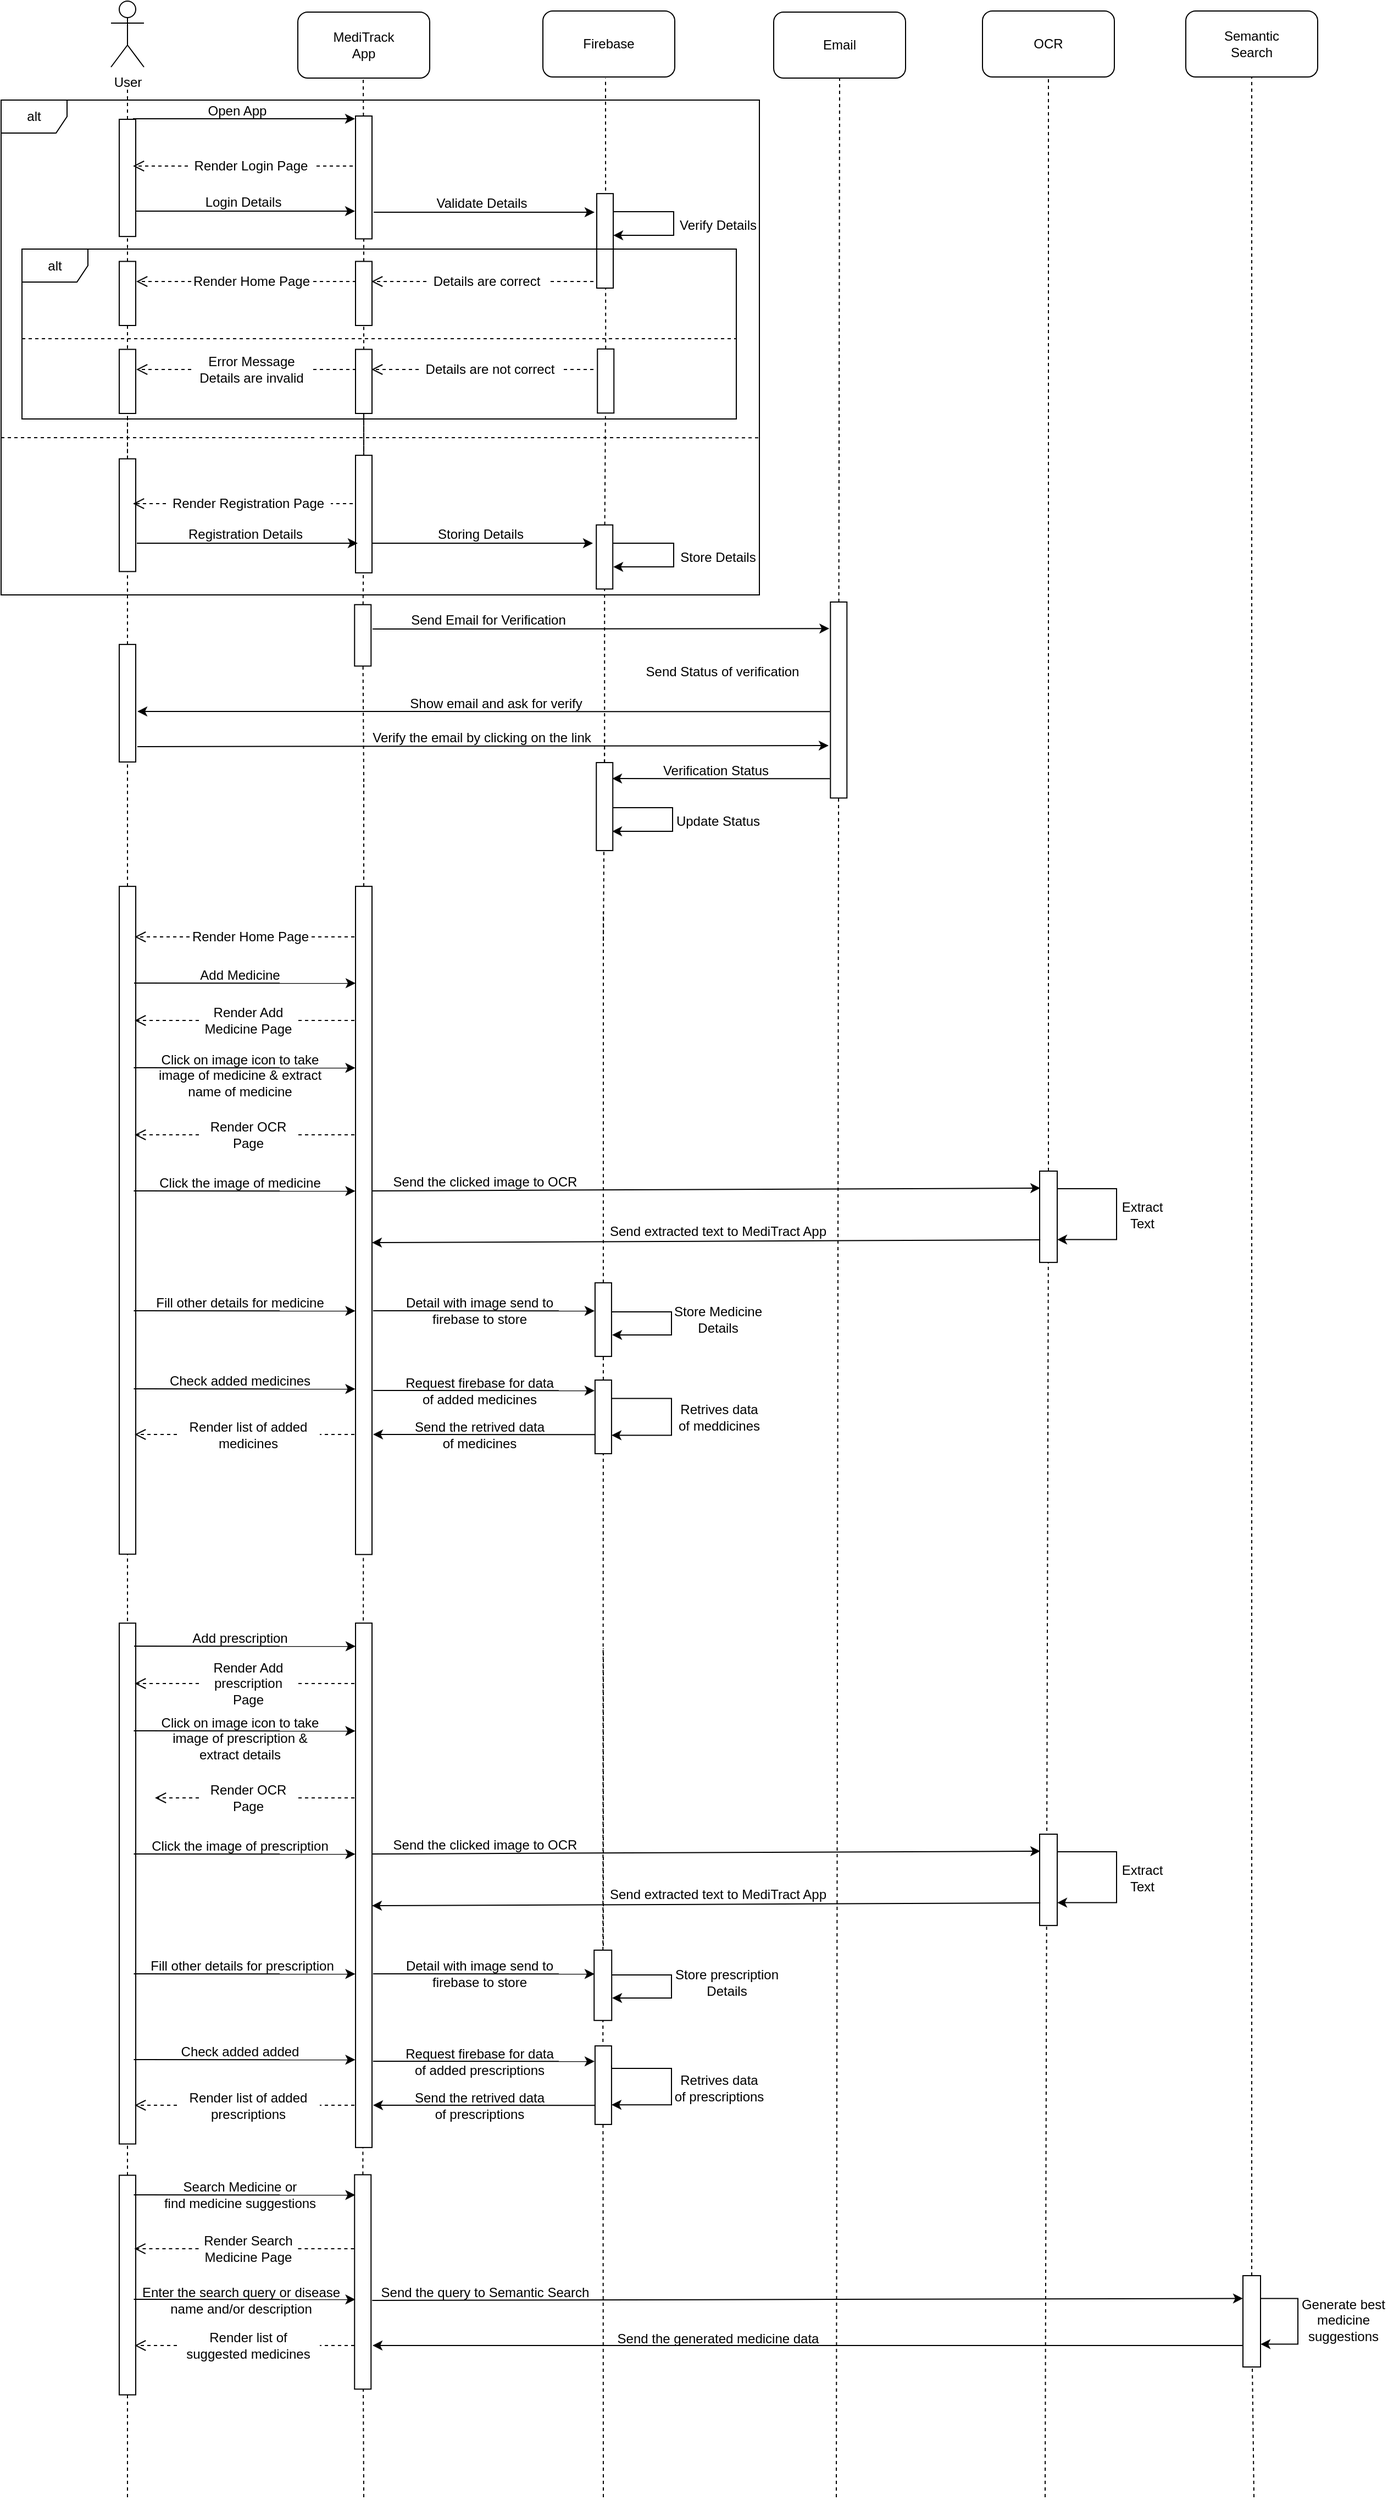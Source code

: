 <mxfile version="22.0.6" type="github">
  <diagram name="Page-1" id="OYkDFaIK2MURlEOpUX2V">
    <mxGraphModel dx="2107" dy="637" grid="1" gridSize="10" guides="1" tooltips="1" connect="1" arrows="1" fold="1" page="1" pageScale="1" pageWidth="850" pageHeight="1100" math="0" shadow="0">
      <root>
        <mxCell id="0" />
        <mxCell id="1" parent="0" />
        <mxCell id="mmEia4qdqGNQ3zO4Y7I0-3" value="User" style="shape=umlActor;verticalLabelPosition=bottom;verticalAlign=top;html=1;outlineConnect=0;" parent="1" vertex="1">
          <mxGeometry x="90" y="10" width="30" height="60" as="geometry" />
        </mxCell>
        <mxCell id="mmEia4qdqGNQ3zO4Y7I0-11" value="" style="endArrow=none;dashed=1;html=1;rounded=0;startArrow=none;" parent="1" source="mmEia4qdqGNQ3zO4Y7I0-15" edge="1">
          <mxGeometry width="50" height="50" relative="1" as="geometry">
            <mxPoint x="105" y="602" as="sourcePoint" />
            <mxPoint x="105" y="90" as="targetPoint" />
          </mxGeometry>
        </mxCell>
        <mxCell id="mmEia4qdqGNQ3zO4Y7I0-16" value="" style="endArrow=none;dashed=1;html=1;rounded=0;startArrow=none;" parent="1" source="0Yaqg59yCP8CiuaYKTtR-36" target="mmEia4qdqGNQ3zO4Y7I0-15" edge="1">
          <mxGeometry width="50" height="50" relative="1" as="geometry">
            <mxPoint x="105" y="380" as="sourcePoint" />
            <mxPoint x="105" y="90" as="targetPoint" />
          </mxGeometry>
        </mxCell>
        <mxCell id="mmEia4qdqGNQ3zO4Y7I0-15" value="" style="rounded=0;whiteSpace=wrap;html=1;rotation=90;" parent="1" vertex="1">
          <mxGeometry x="51.72" y="163.29" width="106.56" height="15" as="geometry" />
        </mxCell>
        <mxCell id="mmEia4qdqGNQ3zO4Y7I0-17" value="" style="endArrow=classic;html=1;rounded=0;" parent="1" edge="1">
          <mxGeometry width="50" height="50" relative="1" as="geometry">
            <mxPoint x="110" y="117" as="sourcePoint" />
            <mxPoint x="312" y="117" as="targetPoint" />
          </mxGeometry>
        </mxCell>
        <mxCell id="mmEia4qdqGNQ3zO4Y7I0-18" value="Open App" style="text;html=1;strokeColor=none;fillColor=none;align=center;verticalAlign=middle;whiteSpace=wrap;rounded=0;" parent="1" vertex="1">
          <mxGeometry x="160" y="95" width="90" height="30" as="geometry" />
        </mxCell>
        <mxCell id="mmEia4qdqGNQ3zO4Y7I0-19" value="" style="rounded=1;whiteSpace=wrap;html=1;" parent="1" vertex="1">
          <mxGeometry x="260" y="20" width="120" height="60" as="geometry" />
        </mxCell>
        <mxCell id="mmEia4qdqGNQ3zO4Y7I0-20" value="MediTrack App" style="text;html=1;strokeColor=none;fillColor=none;align=center;verticalAlign=middle;whiteSpace=wrap;rounded=0;" parent="1" vertex="1">
          <mxGeometry x="290" y="35" width="60" height="30" as="geometry" />
        </mxCell>
        <mxCell id="mmEia4qdqGNQ3zO4Y7I0-21" value="" style="endArrow=none;dashed=1;html=1;rounded=0;startArrow=none;" parent="1" source="mmEia4qdqGNQ3zO4Y7I0-22" edge="1">
          <mxGeometry width="50" height="50" relative="1" as="geometry">
            <mxPoint x="319.5" y="469" as="sourcePoint" />
            <mxPoint x="319.5" y="80" as="targetPoint" />
          </mxGeometry>
        </mxCell>
        <mxCell id="mmEia4qdqGNQ3zO4Y7I0-23" value="" style="endArrow=none;dashed=1;html=1;rounded=0;startArrow=none;" parent="1" source="0Yaqg59yCP8CiuaYKTtR-41" target="mmEia4qdqGNQ3zO4Y7I0-22" edge="1">
          <mxGeometry width="50" height="50" relative="1" as="geometry">
            <mxPoint x="320" y="380" as="sourcePoint" />
            <mxPoint x="319.5" y="80" as="targetPoint" />
          </mxGeometry>
        </mxCell>
        <mxCell id="mmEia4qdqGNQ3zO4Y7I0-22" value="" style="rounded=0;whiteSpace=wrap;html=1;rotation=90;" parent="1" vertex="1">
          <mxGeometry x="264.15" y="162.86" width="111.71" height="15" as="geometry" />
        </mxCell>
        <mxCell id="mmEia4qdqGNQ3zO4Y7I0-25" value="" style="html=1;verticalAlign=bottom;endArrow=open;dashed=1;endSize=8;edgeStyle=elbowEdgeStyle;elbow=vertical;curved=0;rounded=0;startArrow=none;" parent="1" source="mmEia4qdqGNQ3zO4Y7I0-27" edge="1">
          <mxGeometry x="-1" y="-355" relative="1" as="geometry">
            <mxPoint x="310" y="160" as="sourcePoint" />
            <mxPoint x="110" y="160" as="targetPoint" />
            <mxPoint x="350" y="295" as="offset" />
          </mxGeometry>
        </mxCell>
        <mxCell id="mmEia4qdqGNQ3zO4Y7I0-28" value="" style="html=1;verticalAlign=bottom;endArrow=none;dashed=1;endSize=8;edgeStyle=elbowEdgeStyle;elbow=vertical;curved=0;rounded=0;" parent="1" target="mmEia4qdqGNQ3zO4Y7I0-27" edge="1">
          <mxGeometry x="-1" y="-355" relative="1" as="geometry">
            <mxPoint x="310" y="160" as="sourcePoint" />
            <mxPoint x="110" y="160" as="targetPoint" />
            <mxPoint x="350" y="295" as="offset" />
          </mxGeometry>
        </mxCell>
        <mxCell id="mmEia4qdqGNQ3zO4Y7I0-27" value="Render Login Page" style="text;html=1;strokeColor=none;fillColor=none;align=center;verticalAlign=middle;whiteSpace=wrap;rounded=0;" parent="1" vertex="1">
          <mxGeometry x="160" y="145" width="115" height="30" as="geometry" />
        </mxCell>
        <mxCell id="mmEia4qdqGNQ3zO4Y7I0-31" value="" style="rounded=1;whiteSpace=wrap;html=1;" parent="1" vertex="1">
          <mxGeometry x="483" y="19" width="120" height="60" as="geometry" />
        </mxCell>
        <mxCell id="mmEia4qdqGNQ3zO4Y7I0-32" value="Firebase" style="text;html=1;strokeColor=none;fillColor=none;align=center;verticalAlign=middle;whiteSpace=wrap;rounded=0;" parent="1" vertex="1">
          <mxGeometry x="513" y="34" width="60" height="30" as="geometry" />
        </mxCell>
        <mxCell id="mmEia4qdqGNQ3zO4Y7I0-33" value="" style="endArrow=none;dashed=1;html=1;rounded=0;startArrow=none;" parent="1" source="0Yaqg59yCP8CiuaYKTtR-69" edge="1">
          <mxGeometry width="50" height="50" relative="1" as="geometry">
            <mxPoint x="540" y="380" as="sourcePoint" />
            <mxPoint x="540" y="80" as="targetPoint" />
          </mxGeometry>
        </mxCell>
        <mxCell id="mmEia4qdqGNQ3zO4Y7I0-35" value="" style="endArrow=none;dashed=1;html=1;rounded=0;" parent="1" source="0Yaqg59yCP8CiuaYKTtR-71" edge="1">
          <mxGeometry width="50" height="50" relative="1" as="geometry">
            <mxPoint x="540" y="736" as="sourcePoint" />
            <mxPoint x="540" y="376" as="targetPoint" />
          </mxGeometry>
        </mxCell>
        <mxCell id="mmEia4qdqGNQ3zO4Y7I0-46" value="alt" style="shape=umlFrame;whiteSpace=wrap;html=1;pointerEvents=0;" parent="1" vertex="1">
          <mxGeometry x="-10" y="100" width="690" height="450" as="geometry" />
        </mxCell>
        <mxCell id="mmEia4qdqGNQ3zO4Y7I0-52" value="" style="endArrow=none;dashed=1;html=1;rounded=0;startArrow=none;" parent="1" edge="1">
          <mxGeometry width="50" height="50" relative="1" as="geometry">
            <mxPoint x="320" y="480" as="sourcePoint" />
            <mxPoint x="320.005" y="373.505" as="targetPoint" />
          </mxGeometry>
        </mxCell>
        <mxCell id="mmEia4qdqGNQ3zO4Y7I0-59" value="" style="endArrow=none;dashed=1;html=1;rounded=0;startArrow=none;" parent="1" source="0Yaqg59yCP8CiuaYKTtR-81" edge="1">
          <mxGeometry width="50" height="50" relative="1" as="geometry">
            <mxPoint x="105" y="700" as="sourcePoint" />
            <mxPoint x="105" y="378.5" as="targetPoint" />
          </mxGeometry>
        </mxCell>
        <mxCell id="mmEia4qdqGNQ3zO4Y7I0-62" value="" style="endArrow=none;dashed=1;html=1;rounded=0;startArrow=none;" parent="1" source="0Yaqg59yCP8CiuaYKTtR-95" edge="1">
          <mxGeometry width="50" height="50" relative="1" as="geometry">
            <mxPoint x="320" y="720" as="sourcePoint" />
            <mxPoint x="320.004" y="480.375" as="targetPoint" />
          </mxGeometry>
        </mxCell>
        <mxCell id="mmEia4qdqGNQ3zO4Y7I0-69" value="" style="endArrow=none;dashed=1;html=1;rounded=0;startArrow=none;" parent="1" source="hC-5yDcVV3wV5Di_Mccm-1" edge="1">
          <mxGeometry width="50" height="50" relative="1" as="geometry">
            <mxPoint x="104.996" y="1030.785" as="sourcePoint" />
            <mxPoint x="104.999" y="695" as="targetPoint" />
          </mxGeometry>
        </mxCell>
        <mxCell id="mmEia4qdqGNQ3zO4Y7I0-71" value="" style="endArrow=none;dashed=1;html=1;rounded=0;startArrow=none;" parent="1" source="hC-5yDcVV3wV5Di_Mccm-3" edge="1">
          <mxGeometry width="50" height="50" relative="1" as="geometry">
            <mxPoint x="320" y="970" as="sourcePoint" />
            <mxPoint x="320.002" y="717.5" as="targetPoint" />
          </mxGeometry>
        </mxCell>
        <mxCell id="mmEia4qdqGNQ3zO4Y7I0-100" value="" style="endArrow=none;dashed=1;html=1;rounded=0;startArrow=none;entryX=1;entryY=0.5;entryDx=0;entryDy=0;" parent="1" source="0Yaqg59yCP8CiuaYKTtR-97" target="0Yaqg59yCP8CiuaYKTtR-71" edge="1">
          <mxGeometry width="50" height="50" relative="1" as="geometry">
            <mxPoint x="539" y="680" as="sourcePoint" />
            <mxPoint x="539.5" y="806" as="targetPoint" />
          </mxGeometry>
        </mxCell>
        <mxCell id="mmEia4qdqGNQ3zO4Y7I0-119" value="" style="endArrow=none;dashed=1;html=1;rounded=0;startArrow=none;" parent="1" source="E_oI5wvVmsvSm2quck6C-113" edge="1">
          <mxGeometry width="50" height="50" relative="1" as="geometry">
            <mxPoint x="320" y="2300" as="sourcePoint" />
            <mxPoint x="320.005" y="950.055" as="targetPoint" />
          </mxGeometry>
        </mxCell>
        <mxCell id="mmEia4qdqGNQ3zO4Y7I0-121" value="" style="endArrow=none;dashed=1;html=1;rounded=0;startArrow=none;" parent="1" source="hC-5yDcVV3wV5Di_Mccm-16" edge="1">
          <mxGeometry width="50" height="50" relative="1" as="geometry">
            <mxPoint x="538" y="1078" as="sourcePoint" />
            <mxPoint x="538" y="838" as="targetPoint" />
          </mxGeometry>
        </mxCell>
        <mxCell id="0Yaqg59yCP8CiuaYKTtR-4" value="" style="endArrow=none;dashed=1;html=1;rounded=0;startArrow=none;" parent="1" target="0Yaqg59yCP8CiuaYKTtR-3" edge="1">
          <mxGeometry width="50" height="50" relative="1" as="geometry">
            <mxPoint x="105" y="524" as="sourcePoint" />
            <mxPoint x="105" y="369" as="targetPoint" />
          </mxGeometry>
        </mxCell>
        <mxCell id="0Yaqg59yCP8CiuaYKTtR-3" value="" style="rounded=0;whiteSpace=wrap;html=1;rotation=90;" parent="1" vertex="1">
          <mxGeometry x="53.75" y="470" width="102.5" height="15" as="geometry" />
        </mxCell>
        <mxCell id="0Yaqg59yCP8CiuaYKTtR-8" value="" style="endArrow=none;dashed=1;html=1;rounded=0;startArrow=none;" parent="1" target="0Yaqg59yCP8CiuaYKTtR-6" edge="1">
          <mxGeometry width="50" height="50" relative="1" as="geometry">
            <mxPoint x="320" y="524" as="sourcePoint" />
            <mxPoint x="320" y="370" as="targetPoint" />
          </mxGeometry>
        </mxCell>
        <mxCell id="0Yaqg59yCP8CiuaYKTtR-6" value="" style="rounded=0;whiteSpace=wrap;html=1;rotation=90;" parent="1" vertex="1">
          <mxGeometry x="266.57" y="469" width="106.87" height="15" as="geometry" />
        </mxCell>
        <mxCell id="0Yaqg59yCP8CiuaYKTtR-9" value="" style="html=1;verticalAlign=bottom;endArrow=open;dashed=1;endSize=8;edgeStyle=elbowEdgeStyle;elbow=vertical;curved=0;rounded=0;startArrow=none;" parent="1" source="0Yaqg59yCP8CiuaYKTtR-11" edge="1">
          <mxGeometry x="-1" y="-355" relative="1" as="geometry">
            <mxPoint x="310" y="467" as="sourcePoint" />
            <mxPoint x="110" y="467" as="targetPoint" />
            <mxPoint x="350" y="295" as="offset" />
          </mxGeometry>
        </mxCell>
        <mxCell id="0Yaqg59yCP8CiuaYKTtR-10" value="" style="html=1;verticalAlign=bottom;endArrow=none;dashed=1;endSize=8;edgeStyle=elbowEdgeStyle;elbow=vertical;curved=0;rounded=0;" parent="1" target="0Yaqg59yCP8CiuaYKTtR-11" edge="1">
          <mxGeometry x="-1" y="-355" relative="1" as="geometry">
            <mxPoint x="310" y="467" as="sourcePoint" />
            <mxPoint x="110" y="467" as="targetPoint" />
            <mxPoint x="350" y="295" as="offset" />
          </mxGeometry>
        </mxCell>
        <mxCell id="0Yaqg59yCP8CiuaYKTtR-11" value="Render Registration Page" style="text;html=1;strokeColor=none;fillColor=none;align=center;verticalAlign=middle;whiteSpace=wrap;rounded=0;" parent="1" vertex="1">
          <mxGeometry x="140" y="452" width="150" height="30" as="geometry" />
        </mxCell>
        <mxCell id="0Yaqg59yCP8CiuaYKTtR-17" value="" style="endArrow=none;dashed=1;html=1;rounded=0;exitX=0.003;exitY=0.5;exitDx=0;exitDy=0;exitPerimeter=0;" parent="1" edge="1">
          <mxGeometry width="50" height="50" relative="1" as="geometry">
            <mxPoint x="-10" y="407" as="sourcePoint" />
            <mxPoint x="278" y="407" as="targetPoint" />
          </mxGeometry>
        </mxCell>
        <mxCell id="0Yaqg59yCP8CiuaYKTtR-18" value="" style="endArrow=none;dashed=1;html=1;rounded=0;entryX=0.999;entryY=0.682;entryDx=0;entryDy=0;entryPerimeter=0;" parent="1" edge="1">
          <mxGeometry width="50" height="50" relative="1" as="geometry">
            <mxPoint x="280" y="407" as="sourcePoint" />
            <mxPoint x="679.31" y="407.08" as="targetPoint" />
          </mxGeometry>
        </mxCell>
        <mxCell id="0Yaqg59yCP8CiuaYKTtR-19" value="" style="endArrow=classic;html=1;rounded=0;" parent="1" edge="1">
          <mxGeometry width="50" height="50" relative="1" as="geometry">
            <mxPoint x="112" y="201" as="sourcePoint" />
            <mxPoint x="312" y="201" as="targetPoint" />
          </mxGeometry>
        </mxCell>
        <mxCell id="0Yaqg59yCP8CiuaYKTtR-21" value="Login Details" style="text;html=1;align=center;verticalAlign=middle;resizable=0;points=[];autosize=1;strokeColor=none;fillColor=none;" parent="1" vertex="1">
          <mxGeometry x="165" y="178" width="90" height="30" as="geometry" />
        </mxCell>
        <mxCell id="0Yaqg59yCP8CiuaYKTtR-22" value="" style="endArrow=classic;html=1;rounded=0;exitX=0.815;exitY=0.033;exitDx=0;exitDy=0;exitPerimeter=0;" parent="1" edge="1">
          <mxGeometry width="50" height="50" relative="1" as="geometry">
            <mxPoint x="329" y="202" as="sourcePoint" />
            <mxPoint x="530" y="202" as="targetPoint" />
          </mxGeometry>
        </mxCell>
        <mxCell id="0Yaqg59yCP8CiuaYKTtR-23" value="Validate Details" style="text;html=1;align=center;verticalAlign=middle;resizable=0;points=[];autosize=1;strokeColor=none;fillColor=none;" parent="1" vertex="1">
          <mxGeometry x="372" y="179" width="110" height="30" as="geometry" />
        </mxCell>
        <mxCell id="0Yaqg59yCP8CiuaYKTtR-24" value="" style="rounded=0;whiteSpace=wrap;html=1;rotation=90;" parent="1" vertex="1">
          <mxGeometry x="496.54" y="220.53" width="85.93" height="15" as="geometry" />
        </mxCell>
        <mxCell id="0Yaqg59yCP8CiuaYKTtR-27" value="Verify Details" style="text;html=1;align=center;verticalAlign=middle;resizable=0;points=[];autosize=1;strokeColor=none;fillColor=none;" parent="1" vertex="1">
          <mxGeometry x="597" y="199" width="90" height="30" as="geometry" />
        </mxCell>
        <mxCell id="0Yaqg59yCP8CiuaYKTtR-28" style="edgeStyle=orthogonalEdgeStyle;rounded=0;orthogonalLoop=1;jettySize=auto;html=1;exitX=0.25;exitY=0;exitDx=0;exitDy=0;entryX=0.5;entryY=0;entryDx=0;entryDy=0;" parent="1" edge="1">
          <mxGeometry relative="1" as="geometry">
            <mxPoint x="547.005" y="201.547" as="sourcePoint" />
            <mxPoint x="547.005" y="223.03" as="targetPoint" />
            <Array as="points">
              <mxPoint x="602" y="202" />
              <mxPoint x="602" y="223" />
            </Array>
          </mxGeometry>
        </mxCell>
        <mxCell id="0Yaqg59yCP8CiuaYKTtR-30" value="" style="html=1;verticalAlign=bottom;endArrow=open;dashed=1;endSize=8;edgeStyle=elbowEdgeStyle;elbow=vertical;curved=0;rounded=0;startArrow=none;" parent="1" source="0Yaqg59yCP8CiuaYKTtR-32" edge="1">
          <mxGeometry x="-1" y="-355" relative="1" as="geometry">
            <mxPoint x="527" y="265" as="sourcePoint" />
            <mxPoint x="327" y="265" as="targetPoint" />
            <mxPoint x="350" y="295" as="offset" />
          </mxGeometry>
        </mxCell>
        <mxCell id="0Yaqg59yCP8CiuaYKTtR-31" value="" style="html=1;verticalAlign=bottom;endArrow=none;dashed=1;endSize=8;edgeStyle=elbowEdgeStyle;elbow=vertical;curved=0;rounded=0;" parent="1" edge="1">
          <mxGeometry x="-1" y="-355" relative="1" as="geometry">
            <mxPoint x="529" y="265" as="sourcePoint" />
            <mxPoint x="489" y="265" as="targetPoint" />
            <mxPoint x="350" y="295" as="offset" />
          </mxGeometry>
        </mxCell>
        <mxCell id="0Yaqg59yCP8CiuaYKTtR-32" value="Details are correct" style="text;html=1;strokeColor=none;fillColor=none;align=center;verticalAlign=middle;whiteSpace=wrap;rounded=0;" parent="1" vertex="1">
          <mxGeometry x="377" y="250" width="110" height="30" as="geometry" />
        </mxCell>
        <mxCell id="0Yaqg59yCP8CiuaYKTtR-33" value="" style="html=1;verticalAlign=bottom;endArrow=open;dashed=1;endSize=8;edgeStyle=elbowEdgeStyle;elbow=vertical;curved=0;rounded=0;startArrow=none;" parent="1" source="0Yaqg59yCP8CiuaYKTtR-35" edge="1">
          <mxGeometry x="-1" y="-355" relative="1" as="geometry">
            <mxPoint x="313" y="265" as="sourcePoint" />
            <mxPoint x="113" y="265" as="targetPoint" />
            <mxPoint x="350" y="295" as="offset" />
          </mxGeometry>
        </mxCell>
        <mxCell id="0Yaqg59yCP8CiuaYKTtR-34" value="" style="html=1;verticalAlign=bottom;endArrow=none;dashed=1;endSize=8;edgeStyle=elbowEdgeStyle;elbow=vertical;curved=0;rounded=0;" parent="1" target="0Yaqg59yCP8CiuaYKTtR-35" edge="1">
          <mxGeometry x="-1" y="-355" relative="1" as="geometry">
            <mxPoint x="313" y="265" as="sourcePoint" />
            <mxPoint x="113" y="265" as="targetPoint" />
            <mxPoint x="350" y="295" as="offset" />
          </mxGeometry>
        </mxCell>
        <mxCell id="0Yaqg59yCP8CiuaYKTtR-35" value="Render Home Page" style="text;html=1;strokeColor=none;fillColor=none;align=center;verticalAlign=middle;whiteSpace=wrap;rounded=0;" parent="1" vertex="1">
          <mxGeometry x="163" y="250" width="110" height="30" as="geometry" />
        </mxCell>
        <mxCell id="0Yaqg59yCP8CiuaYKTtR-37" value="" style="endArrow=none;dashed=1;html=1;rounded=0;startArrow=none;" parent="1" target="0Yaqg59yCP8CiuaYKTtR-36" edge="1">
          <mxGeometry width="50" height="50" relative="1" as="geometry">
            <mxPoint x="105" y="380" as="sourcePoint" />
            <mxPoint x="105" y="229" as="targetPoint" />
          </mxGeometry>
        </mxCell>
        <mxCell id="0Yaqg59yCP8CiuaYKTtR-36" value="" style="rounded=0;whiteSpace=wrap;html=1;rotation=90;" parent="1" vertex="1">
          <mxGeometry x="75.86" y="268.36" width="58.28" height="15" as="geometry" />
        </mxCell>
        <mxCell id="0Yaqg59yCP8CiuaYKTtR-38" value="alt" style="shape=umlFrame;whiteSpace=wrap;html=1;pointerEvents=0;" parent="1" vertex="1">
          <mxGeometry x="9" y="235.53" width="650" height="154.47" as="geometry" />
        </mxCell>
        <mxCell id="0Yaqg59yCP8CiuaYKTtR-39" value="" style="endArrow=none;dashed=1;html=1;rounded=0;exitX=0.003;exitY=0.5;exitDx=0;exitDy=0;exitPerimeter=0;" parent="1" edge="1">
          <mxGeometry width="50" height="50" relative="1" as="geometry">
            <mxPoint x="9" y="317" as="sourcePoint" />
            <mxPoint x="297" y="317" as="targetPoint" />
          </mxGeometry>
        </mxCell>
        <mxCell id="0Yaqg59yCP8CiuaYKTtR-40" value="" style="endArrow=none;dashed=1;html=1;rounded=0;entryX=1.003;entryY=0.603;entryDx=0;entryDy=0;entryPerimeter=0;" parent="1" edge="1">
          <mxGeometry width="50" height="50" relative="1" as="geometry">
            <mxPoint x="297" y="317" as="sourcePoint" />
            <mxPoint x="658.95" y="316.95" as="targetPoint" />
          </mxGeometry>
        </mxCell>
        <mxCell id="0Yaqg59yCP8CiuaYKTtR-42" value="" style="endArrow=none;dashed=1;html=1;rounded=0;startArrow=none;" parent="1" source="0Yaqg59yCP8CiuaYKTtR-6" target="0Yaqg59yCP8CiuaYKTtR-41" edge="1">
          <mxGeometry width="50" height="50" relative="1" as="geometry">
            <mxPoint x="320" y="385" as="sourcePoint" />
            <mxPoint x="320" y="231" as="targetPoint" />
          </mxGeometry>
        </mxCell>
        <mxCell id="0Yaqg59yCP8CiuaYKTtR-41" value="" style="rounded=0;whiteSpace=wrap;html=1;rotation=90;" parent="1" vertex="1">
          <mxGeometry x="290.86" y="268.36" width="58.28" height="15" as="geometry" />
        </mxCell>
        <mxCell id="0Yaqg59yCP8CiuaYKTtR-44" value="" style="endArrow=none;dashed=1;html=1;rounded=0;startArrow=none;" parent="1" source="0Yaqg59yCP8CiuaYKTtR-3" edge="1">
          <mxGeometry width="50" height="50" relative="1" as="geometry">
            <mxPoint x="105" y="387" as="sourcePoint" />
            <mxPoint x="105.0" y="376.64" as="targetPoint" />
          </mxGeometry>
        </mxCell>
        <mxCell id="0Yaqg59yCP8CiuaYKTtR-61" value="" style="html=1;verticalAlign=bottom;endArrow=open;dashed=1;endSize=8;edgeStyle=elbowEdgeStyle;elbow=vertical;curved=0;rounded=0;startArrow=none;" parent="1" source="0Yaqg59yCP8CiuaYKTtR-63" edge="1">
          <mxGeometry x="-1" y="-355" relative="1" as="geometry">
            <mxPoint x="527" y="345" as="sourcePoint" />
            <mxPoint x="327" y="345" as="targetPoint" />
            <mxPoint x="350" y="295" as="offset" />
          </mxGeometry>
        </mxCell>
        <mxCell id="0Yaqg59yCP8CiuaYKTtR-62" value="" style="html=1;verticalAlign=bottom;endArrow=none;dashed=1;endSize=8;edgeStyle=elbowEdgeStyle;elbow=vertical;curved=0;rounded=0;" parent="1" edge="1">
          <mxGeometry x="-1" y="-355" relative="1" as="geometry">
            <mxPoint x="529" y="345" as="sourcePoint" />
            <mxPoint x="502" y="345" as="targetPoint" />
            <mxPoint x="350" y="295" as="offset" />
          </mxGeometry>
        </mxCell>
        <mxCell id="0Yaqg59yCP8CiuaYKTtR-63" value="Details are not correct" style="text;html=1;strokeColor=none;fillColor=none;align=center;verticalAlign=middle;whiteSpace=wrap;rounded=0;" parent="1" vertex="1">
          <mxGeometry x="370" y="330" width="130" height="30" as="geometry" />
        </mxCell>
        <mxCell id="0Yaqg59yCP8CiuaYKTtR-64" value="" style="html=1;verticalAlign=bottom;endArrow=open;dashed=1;endSize=8;edgeStyle=elbowEdgeStyle;elbow=vertical;curved=0;rounded=0;startArrow=none;" parent="1" source="0Yaqg59yCP8CiuaYKTtR-66" edge="1">
          <mxGeometry x="-1" y="-355" relative="1" as="geometry">
            <mxPoint x="313" y="345" as="sourcePoint" />
            <mxPoint x="113" y="345" as="targetPoint" />
            <mxPoint x="350" y="295" as="offset" />
          </mxGeometry>
        </mxCell>
        <mxCell id="0Yaqg59yCP8CiuaYKTtR-65" value="" style="html=1;verticalAlign=bottom;endArrow=none;dashed=1;endSize=8;edgeStyle=elbowEdgeStyle;elbow=vertical;curved=0;rounded=0;" parent="1" target="0Yaqg59yCP8CiuaYKTtR-66" edge="1">
          <mxGeometry x="-1" y="-355" relative="1" as="geometry">
            <mxPoint x="313" y="345" as="sourcePoint" />
            <mxPoint x="113" y="345" as="targetPoint" />
            <mxPoint x="350" y="295" as="offset" />
          </mxGeometry>
        </mxCell>
        <mxCell id="0Yaqg59yCP8CiuaYKTtR-66" value="Error Message Details are invalid" style="text;html=1;strokeColor=none;fillColor=none;align=center;verticalAlign=middle;whiteSpace=wrap;rounded=0;" parent="1" vertex="1">
          <mxGeometry x="163" y="330" width="110" height="30" as="geometry" />
        </mxCell>
        <mxCell id="0Yaqg59yCP8CiuaYKTtR-67" value="" style="rounded=0;whiteSpace=wrap;html=1;rotation=90;" parent="1" vertex="1">
          <mxGeometry x="75.86" y="348.36" width="58.28" height="15" as="geometry" />
        </mxCell>
        <mxCell id="0Yaqg59yCP8CiuaYKTtR-68" value="" style="rounded=0;whiteSpace=wrap;html=1;rotation=90;" parent="1" vertex="1">
          <mxGeometry x="290.86" y="348.36" width="58.28" height="15" as="geometry" />
        </mxCell>
        <mxCell id="0Yaqg59yCP8CiuaYKTtR-70" value="" style="endArrow=none;dashed=1;html=1;rounded=0;startArrow=none;" parent="1" target="0Yaqg59yCP8CiuaYKTtR-69" edge="1">
          <mxGeometry width="50" height="50" relative="1" as="geometry">
            <mxPoint x="540" y="380" as="sourcePoint" />
            <mxPoint x="540" y="80" as="targetPoint" />
          </mxGeometry>
        </mxCell>
        <mxCell id="0Yaqg59yCP8CiuaYKTtR-69" value="" style="rounded=0;whiteSpace=wrap;html=1;rotation=90;" parent="1" vertex="1">
          <mxGeometry x="510.99" y="348" width="58.28" height="15" as="geometry" />
        </mxCell>
        <mxCell id="0Yaqg59yCP8CiuaYKTtR-71" value="" style="rounded=0;whiteSpace=wrap;html=1;rotation=90;" parent="1" vertex="1">
          <mxGeometry x="509.97" y="508" width="58.28" height="15" as="geometry" />
        </mxCell>
        <mxCell id="0Yaqg59yCP8CiuaYKTtR-74" value="" style="endArrow=classic;html=1;rounded=0;exitX=0.815;exitY=0.033;exitDx=0;exitDy=0;exitPerimeter=0;" parent="1" edge="1">
          <mxGeometry width="50" height="50" relative="1" as="geometry">
            <mxPoint x="327.5" y="503" as="sourcePoint" />
            <mxPoint x="528.5" y="503" as="targetPoint" />
          </mxGeometry>
        </mxCell>
        <mxCell id="0Yaqg59yCP8CiuaYKTtR-75" value="Storing Details" style="text;html=1;align=center;verticalAlign=middle;resizable=0;points=[];autosize=1;strokeColor=none;fillColor=none;" parent="1" vertex="1">
          <mxGeometry x="375.5" y="480" width="100" height="30" as="geometry" />
        </mxCell>
        <mxCell id="0Yaqg59yCP8CiuaYKTtR-76" value="" style="endArrow=classic;html=1;rounded=0;exitX=0.815;exitY=0.033;exitDx=0;exitDy=0;exitPerimeter=0;" parent="1" edge="1">
          <mxGeometry width="50" height="50" relative="1" as="geometry">
            <mxPoint x="113.5" y="503" as="sourcePoint" />
            <mxPoint x="314.5" y="503" as="targetPoint" />
          </mxGeometry>
        </mxCell>
        <mxCell id="0Yaqg59yCP8CiuaYKTtR-77" value="Registration Details" style="text;html=1;align=center;verticalAlign=middle;resizable=0;points=[];autosize=1;strokeColor=none;fillColor=none;" parent="1" vertex="1">
          <mxGeometry x="146.5" y="480" width="130" height="30" as="geometry" />
        </mxCell>
        <mxCell id="0Yaqg59yCP8CiuaYKTtR-78" value="Store Details" style="text;html=1;align=center;verticalAlign=middle;resizable=0;points=[];autosize=1;strokeColor=none;fillColor=none;" parent="1" vertex="1">
          <mxGeometry x="597" y="500.5" width="90" height="30" as="geometry" />
        </mxCell>
        <mxCell id="0Yaqg59yCP8CiuaYKTtR-79" style="edgeStyle=orthogonalEdgeStyle;rounded=0;orthogonalLoop=1;jettySize=auto;html=1;exitX=0.25;exitY=0;exitDx=0;exitDy=0;entryX=0.5;entryY=0;entryDx=0;entryDy=0;" parent="1" edge="1">
          <mxGeometry relative="1" as="geometry">
            <mxPoint x="547.005" y="503.047" as="sourcePoint" />
            <mxPoint x="547.005" y="524.53" as="targetPoint" />
            <Array as="points">
              <mxPoint x="602" y="503.5" />
              <mxPoint x="602" y="524.5" />
            </Array>
          </mxGeometry>
        </mxCell>
        <mxCell id="0Yaqg59yCP8CiuaYKTtR-82" value="" style="endArrow=none;dashed=1;html=1;rounded=0;startArrow=none;" parent="1" target="0Yaqg59yCP8CiuaYKTtR-81" edge="1">
          <mxGeometry width="50" height="50" relative="1" as="geometry">
            <mxPoint x="105" y="700" as="sourcePoint" />
            <mxPoint x="105" y="378.5" as="targetPoint" />
          </mxGeometry>
        </mxCell>
        <mxCell id="0Yaqg59yCP8CiuaYKTtR-81" value="" style="rounded=0;whiteSpace=wrap;html=1;rotation=90;" parent="1" vertex="1">
          <mxGeometry x="51.56" y="641" width="106.87" height="15" as="geometry" />
        </mxCell>
        <mxCell id="0Yaqg59yCP8CiuaYKTtR-83" value="" style="endArrow=none;dashed=1;html=1;rounded=0;startArrow=none;entryX=1;entryY=0.5;entryDx=0;entryDy=0;" parent="1" edge="1">
          <mxGeometry width="50" height="50" relative="1" as="geometry">
            <mxPoint x="538.043" y="864.625" as="sourcePoint" />
            <mxPoint x="539.115" y="676.395" as="targetPoint" />
          </mxGeometry>
        </mxCell>
        <mxCell id="0Yaqg59yCP8CiuaYKTtR-84" value="" style="endArrow=classic;html=1;rounded=0;entryX=0.25;entryY=1;entryDx=0;entryDy=0;exitX=0.396;exitY=-0.157;exitDx=0;exitDy=0;exitPerimeter=0;" parent="1" edge="1">
          <mxGeometry width="50" height="50" relative="1" as="geometry">
            <mxPoint x="327.995" y="580.981" as="sourcePoint" />
            <mxPoint x="743.635" y="580.572" as="targetPoint" />
          </mxGeometry>
        </mxCell>
        <mxCell id="0Yaqg59yCP8CiuaYKTtR-85" value="Send Email for Verification" style="text;html=1;align=center;verticalAlign=middle;resizable=0;points=[];autosize=1;strokeColor=none;fillColor=none;" parent="1" vertex="1">
          <mxGeometry x="353" y="558" width="160" height="30" as="geometry" />
        </mxCell>
        <mxCell id="0Yaqg59yCP8CiuaYKTtR-86" value="" style="endArrow=classic;html=1;rounded=0;entryX=0.895;entryY=1.176;entryDx=0;entryDy=0;entryPerimeter=0;exitX=0.131;exitY=0.974;exitDx=0;exitDy=0;exitPerimeter=0;" parent="1" edge="1">
          <mxGeometry width="50" height="50" relative="1" as="geometry">
            <mxPoint x="114" y="688" as="sourcePoint" />
            <mxPoint x="743.005" y="687.047" as="targetPoint" />
          </mxGeometry>
        </mxCell>
        <mxCell id="0Yaqg59yCP8CiuaYKTtR-87" value="Verify the email by clicking on the link" style="text;html=1;align=center;verticalAlign=middle;resizable=0;points=[];autosize=1;strokeColor=none;fillColor=none;" parent="1" vertex="1">
          <mxGeometry x="317" y="664.5" width="220" height="30" as="geometry" />
        </mxCell>
        <mxCell id="0Yaqg59yCP8CiuaYKTtR-88" value="Update Status" style="text;html=1;align=center;verticalAlign=middle;resizable=0;points=[];autosize=1;strokeColor=none;fillColor=none;" parent="1" vertex="1">
          <mxGeometry x="592" y="741" width="100" height="30" as="geometry" />
        </mxCell>
        <mxCell id="0Yaqg59yCP8CiuaYKTtR-89" style="edgeStyle=orthogonalEdgeStyle;rounded=0;orthogonalLoop=1;jettySize=auto;html=1;exitX=0.25;exitY=0;exitDx=0;exitDy=0;entryX=0.5;entryY=0;entryDx=0;entryDy=0;" parent="1" edge="1">
          <mxGeometry relative="1" as="geometry">
            <mxPoint x="546.005" y="743.547" as="sourcePoint" />
            <mxPoint x="546.005" y="765.03" as="targetPoint" />
            <Array as="points">
              <mxPoint x="601" y="744" />
              <mxPoint x="601" y="765" />
            </Array>
          </mxGeometry>
        </mxCell>
        <mxCell id="0Yaqg59yCP8CiuaYKTtR-90" value="" style="rounded=1;whiteSpace=wrap;html=1;" parent="1" vertex="1">
          <mxGeometry x="693" y="20" width="120" height="60" as="geometry" />
        </mxCell>
        <mxCell id="0Yaqg59yCP8CiuaYKTtR-91" value="Email" style="text;html=1;strokeColor=none;fillColor=none;align=center;verticalAlign=middle;whiteSpace=wrap;rounded=0;" parent="1" vertex="1">
          <mxGeometry x="723" y="35" width="60" height="30" as="geometry" />
        </mxCell>
        <mxCell id="0Yaqg59yCP8CiuaYKTtR-92" value="" style="endArrow=none;dashed=1;html=1;rounded=0;startArrow=none;" parent="1" source="0Yaqg59yCP8CiuaYKTtR-93" edge="1">
          <mxGeometry width="50" height="50" relative="1" as="geometry">
            <mxPoint x="753" y="810" as="sourcePoint" />
            <mxPoint x="753" y="80" as="targetPoint" />
          </mxGeometry>
        </mxCell>
        <mxCell id="0Yaqg59yCP8CiuaYKTtR-94" value="" style="endArrow=none;dashed=1;html=1;rounded=0;startArrow=none;" parent="1" target="0Yaqg59yCP8CiuaYKTtR-93" edge="1">
          <mxGeometry width="50" height="50" relative="1" as="geometry">
            <mxPoint x="750" y="2280" as="sourcePoint" />
            <mxPoint x="753" y="80" as="targetPoint" />
          </mxGeometry>
        </mxCell>
        <mxCell id="0Yaqg59yCP8CiuaYKTtR-93" value="" style="rounded=0;whiteSpace=wrap;html=1;rotation=90;" parent="1" vertex="1">
          <mxGeometry x="663.03" y="638.09" width="178.25" height="15" as="geometry" />
        </mxCell>
        <mxCell id="0Yaqg59yCP8CiuaYKTtR-96" value="" style="endArrow=none;dashed=1;html=1;rounded=0;startArrow=none;" parent="1" target="0Yaqg59yCP8CiuaYKTtR-95" edge="1">
          <mxGeometry width="50" height="50" relative="1" as="geometry">
            <mxPoint x="320" y="720" as="sourcePoint" />
            <mxPoint x="320.004" y="480.375" as="targetPoint" />
          </mxGeometry>
        </mxCell>
        <mxCell id="0Yaqg59yCP8CiuaYKTtR-95" value="" style="rounded=0;whiteSpace=wrap;html=1;rotation=90;" parent="1" vertex="1">
          <mxGeometry x="291.21" y="579.29" width="55.86" height="15" as="geometry" />
        </mxCell>
        <mxCell id="0Yaqg59yCP8CiuaYKTtR-98" value="" style="endArrow=none;dashed=1;html=1;rounded=0;startArrow=none;entryX=1;entryY=0.5;entryDx=0;entryDy=0;" parent="1" target="0Yaqg59yCP8CiuaYKTtR-97" edge="1">
          <mxGeometry width="50" height="50" relative="1" as="geometry">
            <mxPoint x="538" y="724" as="sourcePoint" />
            <mxPoint x="538" y="589" as="targetPoint" />
          </mxGeometry>
        </mxCell>
        <mxCell id="0Yaqg59yCP8CiuaYKTtR-97" value="" style="rounded=0;whiteSpace=wrap;html=1;rotation=90;" parent="1" vertex="1">
          <mxGeometry x="499.11" y="735" width="80.03" height="15" as="geometry" />
        </mxCell>
        <mxCell id="0Yaqg59yCP8CiuaYKTtR-100" value="Send Status of verification" style="text;html=1;align=center;verticalAlign=middle;resizable=0;points=[];autosize=1;strokeColor=none;fillColor=none;" parent="1" vertex="1">
          <mxGeometry x="566" y="605" width="160" height="30" as="geometry" />
        </mxCell>
        <mxCell id="0Yaqg59yCP8CiuaYKTtR-168" value="" style="endArrow=classic;html=1;rounded=0;entryX=0.14;entryY=-0.1;entryDx=0;entryDy=0;entryPerimeter=0;exitX=0.57;exitY=-0.167;exitDx=0;exitDy=0;exitPerimeter=0;" parent="1" edge="1">
          <mxGeometry width="50" height="50" relative="1" as="geometry">
            <mxPoint x="744.11" y="656.13" as="sourcePoint" />
            <mxPoint x="114" y="655.981" as="targetPoint" />
          </mxGeometry>
        </mxCell>
        <mxCell id="0Yaqg59yCP8CiuaYKTtR-169" value="Show email and ask for verify" style="text;html=1;align=center;verticalAlign=middle;resizable=0;points=[];autosize=1;strokeColor=none;fillColor=none;" parent="1" vertex="1">
          <mxGeometry x="350" y="633.5" width="180" height="30" as="geometry" />
        </mxCell>
        <mxCell id="0Yaqg59yCP8CiuaYKTtR-171" value="" style="endArrow=classic;html=1;rounded=0;exitX=0.57;exitY=-0.167;exitDx=0;exitDy=0;exitPerimeter=0;entryX=0.094;entryY=0.042;entryDx=0;entryDy=0;entryPerimeter=0;" parent="1" edge="1">
          <mxGeometry width="50" height="50" relative="1" as="geometry">
            <mxPoint x="744.05" y="717.15" as="sourcePoint" />
            <mxPoint x="545.995" y="717.008" as="targetPoint" />
          </mxGeometry>
        </mxCell>
        <mxCell id="0Yaqg59yCP8CiuaYKTtR-172" value="Verification Status" style="text;html=1;align=center;verticalAlign=middle;resizable=0;points=[];autosize=1;strokeColor=none;fillColor=none;" parent="1" vertex="1">
          <mxGeometry x="580" y="695" width="120" height="30" as="geometry" />
        </mxCell>
        <mxCell id="hC-5yDcVV3wV5Di_Mccm-2" value="" style="endArrow=none;dashed=1;html=1;rounded=0;startArrow=none;" parent="1" source="E_oI5wvVmsvSm2quck6C-111" target="hC-5yDcVV3wV5Di_Mccm-1" edge="1">
          <mxGeometry width="50" height="50" relative="1" as="geometry">
            <mxPoint x="105" y="2301" as="sourcePoint" />
            <mxPoint x="104.999" y="673" as="targetPoint" />
          </mxGeometry>
        </mxCell>
        <mxCell id="hC-5yDcVV3wV5Di_Mccm-1" value="" style="rounded=0;whiteSpace=wrap;html=1;rotation=90;" parent="1" vertex="1">
          <mxGeometry x="-198.63" y="1111.22" width="607.29" height="15" as="geometry" />
        </mxCell>
        <mxCell id="hC-5yDcVV3wV5Di_Mccm-4" value="" style="endArrow=none;dashed=1;html=1;rounded=0;startArrow=none;" parent="1" target="hC-5yDcVV3wV5Di_Mccm-3" edge="1">
          <mxGeometry width="50" height="50" relative="1" as="geometry">
            <mxPoint x="320" y="982" as="sourcePoint" />
            <mxPoint x="320.002" y="729.5" as="targetPoint" />
          </mxGeometry>
        </mxCell>
        <mxCell id="hC-5yDcVV3wV5Di_Mccm-3" value="" style="rounded=0;whiteSpace=wrap;html=1;rotation=90;" parent="1" vertex="1">
          <mxGeometry x="16.2" y="1111.37" width="607.61" height="15" as="geometry" />
        </mxCell>
        <mxCell id="hC-5yDcVV3wV5Di_Mccm-5" value="" style="html=1;verticalAlign=bottom;endArrow=open;dashed=1;endSize=8;edgeStyle=elbowEdgeStyle;elbow=vertical;curved=0;rounded=0;startArrow=none;" parent="1" source="hC-5yDcVV3wV5Di_Mccm-7" edge="1">
          <mxGeometry x="-1" y="-355" relative="1" as="geometry">
            <mxPoint x="311.5" y="861" as="sourcePoint" />
            <mxPoint x="111.5" y="861" as="targetPoint" />
            <mxPoint x="350" y="295" as="offset" />
          </mxGeometry>
        </mxCell>
        <mxCell id="hC-5yDcVV3wV5Di_Mccm-6" value="" style="html=1;verticalAlign=bottom;endArrow=none;dashed=1;endSize=8;edgeStyle=elbowEdgeStyle;elbow=vertical;curved=0;rounded=0;" parent="1" target="hC-5yDcVV3wV5Di_Mccm-7" edge="1">
          <mxGeometry x="-1" y="-355" relative="1" as="geometry">
            <mxPoint x="311.5" y="861" as="sourcePoint" />
            <mxPoint x="111.5" y="861" as="targetPoint" />
            <mxPoint x="350" y="295" as="offset" />
          </mxGeometry>
        </mxCell>
        <mxCell id="hC-5yDcVV3wV5Di_Mccm-7" value="Render Home Page" style="text;html=1;strokeColor=none;fillColor=none;align=center;verticalAlign=middle;whiteSpace=wrap;rounded=0;" parent="1" vertex="1">
          <mxGeometry x="161.5" y="846" width="110" height="30" as="geometry" />
        </mxCell>
        <mxCell id="hC-5yDcVV3wV5Di_Mccm-8" value="" style="endArrow=classic;html=1;rounded=0;exitX=0.57;exitY=-0.167;exitDx=0;exitDy=0;exitPerimeter=0;" parent="1" edge="1">
          <mxGeometry width="50" height="50" relative="1" as="geometry">
            <mxPoint x="111" y="903" as="sourcePoint" />
            <mxPoint x="312.53" y="903.15" as="targetPoint" />
          </mxGeometry>
        </mxCell>
        <mxCell id="hC-5yDcVV3wV5Di_Mccm-9" value="Add Medicine" style="text;html=1;align=center;verticalAlign=middle;resizable=0;points=[];autosize=1;strokeColor=none;fillColor=none;" parent="1" vertex="1">
          <mxGeometry x="157.48" y="881" width="100" height="30" as="geometry" />
        </mxCell>
        <mxCell id="hC-5yDcVV3wV5Di_Mccm-11" value="" style="html=1;verticalAlign=bottom;endArrow=open;dashed=1;endSize=8;edgeStyle=elbowEdgeStyle;elbow=vertical;curved=0;rounded=0;startArrow=none;" parent="1" source="hC-5yDcVV3wV5Di_Mccm-13" edge="1">
          <mxGeometry x="-1" y="-355" relative="1" as="geometry">
            <mxPoint x="311.5" y="937" as="sourcePoint" />
            <mxPoint x="111.5" y="937" as="targetPoint" />
            <mxPoint x="350" y="295" as="offset" />
          </mxGeometry>
        </mxCell>
        <mxCell id="hC-5yDcVV3wV5Di_Mccm-12" value="" style="html=1;verticalAlign=bottom;endArrow=none;dashed=1;endSize=8;edgeStyle=elbowEdgeStyle;elbow=vertical;curved=0;rounded=0;" parent="1" target="hC-5yDcVV3wV5Di_Mccm-13" edge="1">
          <mxGeometry x="-1" y="-355" relative="1" as="geometry">
            <mxPoint x="311.5" y="937" as="sourcePoint" />
            <mxPoint x="111.5" y="937" as="targetPoint" />
            <mxPoint x="350" y="295" as="offset" />
          </mxGeometry>
        </mxCell>
        <mxCell id="hC-5yDcVV3wV5Di_Mccm-13" value="Render Add Medicine Page" style="text;html=1;strokeColor=none;fillColor=none;align=center;verticalAlign=middle;whiteSpace=wrap;rounded=0;" parent="1" vertex="1">
          <mxGeometry x="170" y="922" width="90" height="30" as="geometry" />
        </mxCell>
        <mxCell id="hC-5yDcVV3wV5Di_Mccm-14" value="" style="endArrow=classic;html=1;rounded=0;exitX=0.57;exitY=-0.167;exitDx=0;exitDy=0;exitPerimeter=0;" parent="1" edge="1">
          <mxGeometry width="50" height="50" relative="1" as="geometry">
            <mxPoint x="110.73" y="980" as="sourcePoint" />
            <mxPoint x="312.26" y="980.15" as="targetPoint" />
          </mxGeometry>
        </mxCell>
        <mxCell id="hC-5yDcVV3wV5Di_Mccm-15" value="Click on image icon to take&lt;br&gt;image of medicine &amp;amp; extract&lt;br&gt;name of medicine" style="text;html=1;align=center;verticalAlign=middle;resizable=0;points=[];autosize=1;strokeColor=none;fillColor=none;" parent="1" vertex="1">
          <mxGeometry x="122.21" y="957" width="170" height="60" as="geometry" />
        </mxCell>
        <mxCell id="hC-5yDcVV3wV5Di_Mccm-18" value="" style="endArrow=none;dashed=1;html=1;rounded=0;startArrow=none;" parent="1" target="hC-5yDcVV3wV5Di_Mccm-16" edge="1" source="PmyB2ZIpsIppOUHwU6_w-3">
          <mxGeometry width="50" height="50" relative="1" as="geometry">
            <mxPoint x="538" y="2610" as="sourcePoint" />
            <mxPoint x="538" y="838" as="targetPoint" />
          </mxGeometry>
        </mxCell>
        <mxCell id="hC-5yDcVV3wV5Di_Mccm-16" value="" style="rounded=0;whiteSpace=wrap;html=1;rotation=90;" parent="1" vertex="1">
          <mxGeometry x="504.49" y="1201.57" width="66.94" height="15" as="geometry" />
        </mxCell>
        <mxCell id="hC-5yDcVV3wV5Di_Mccm-19" value="" style="endArrow=classic;html=1;rounded=0;exitX=0.57;exitY=-0.167;exitDx=0;exitDy=0;exitPerimeter=0;" parent="1" edge="1">
          <mxGeometry width="50" height="50" relative="1" as="geometry">
            <mxPoint x="328.47" y="1201" as="sourcePoint" />
            <mxPoint x="530.0" y="1201.15" as="targetPoint" />
          </mxGeometry>
        </mxCell>
        <mxCell id="hC-5yDcVV3wV5Di_Mccm-20" value="Detail with image send to&lt;br&gt;firebase to store" style="text;html=1;align=center;verticalAlign=middle;resizable=0;points=[];autosize=1;strokeColor=none;fillColor=none;" parent="1" vertex="1">
          <mxGeometry x="344.95" y="1181" width="160" height="40" as="geometry" />
        </mxCell>
        <mxCell id="hC-5yDcVV3wV5Di_Mccm-22" value="Store Medicine&lt;br&gt;Details" style="text;html=1;align=center;verticalAlign=middle;resizable=0;points=[];autosize=1;strokeColor=none;fillColor=none;" parent="1" vertex="1">
          <mxGeometry x="592" y="1189" width="100" height="40" as="geometry" />
        </mxCell>
        <mxCell id="E_oI5wvVmsvSm2quck6C-4" value="" style="html=1;verticalAlign=bottom;endArrow=open;dashed=1;endSize=8;edgeStyle=elbowEdgeStyle;elbow=vertical;curved=0;rounded=0;startArrow=none;" parent="1" source="E_oI5wvVmsvSm2quck6C-6" edge="1">
          <mxGeometry x="-1" y="-355" relative="1" as="geometry">
            <mxPoint x="311.5" y="1041" as="sourcePoint" />
            <mxPoint x="111.5" y="1041" as="targetPoint" />
            <mxPoint x="350" y="295" as="offset" />
          </mxGeometry>
        </mxCell>
        <mxCell id="E_oI5wvVmsvSm2quck6C-5" value="" style="html=1;verticalAlign=bottom;endArrow=none;dashed=1;endSize=8;edgeStyle=elbowEdgeStyle;elbow=vertical;curved=0;rounded=0;" parent="1" target="E_oI5wvVmsvSm2quck6C-6" edge="1">
          <mxGeometry x="-1" y="-355" relative="1" as="geometry">
            <mxPoint x="311.5" y="1041" as="sourcePoint" />
            <mxPoint x="111.5" y="1041" as="targetPoint" />
            <mxPoint x="350" y="295" as="offset" />
          </mxGeometry>
        </mxCell>
        <mxCell id="E_oI5wvVmsvSm2quck6C-6" value="Render OCR Page" style="text;html=1;strokeColor=none;fillColor=none;align=center;verticalAlign=middle;whiteSpace=wrap;rounded=0;" parent="1" vertex="1">
          <mxGeometry x="170" y="1026" width="90" height="30" as="geometry" />
        </mxCell>
        <mxCell id="E_oI5wvVmsvSm2quck6C-7" value="" style="endArrow=classic;html=1;rounded=0;exitX=0.57;exitY=-0.167;exitDx=0;exitDy=0;exitPerimeter=0;" parent="1" edge="1">
          <mxGeometry width="50" height="50" relative="1" as="geometry">
            <mxPoint x="110.73" y="1201" as="sourcePoint" />
            <mxPoint x="312.26" y="1201.15" as="targetPoint" />
          </mxGeometry>
        </mxCell>
        <mxCell id="E_oI5wvVmsvSm2quck6C-8" value="Fill other details for medicine" style="text;html=1;align=center;verticalAlign=middle;resizable=0;points=[];autosize=1;strokeColor=none;fillColor=none;" parent="1" vertex="1">
          <mxGeometry x="117.21" y="1179" width="180" height="30" as="geometry" />
        </mxCell>
        <mxCell id="E_oI5wvVmsvSm2quck6C-10" style="edgeStyle=orthogonalEdgeStyle;rounded=0;orthogonalLoop=1;jettySize=auto;html=1;exitX=0.25;exitY=0;exitDx=0;exitDy=0;entryX=0.5;entryY=0;entryDx=0;entryDy=0;" parent="1" edge="1">
          <mxGeometry relative="1" as="geometry">
            <Array as="points">
              <mxPoint x="600" y="1202" />
              <mxPoint x="600" y="1223" />
            </Array>
            <mxPoint x="546" y="1202" as="sourcePoint" />
            <mxPoint x="546" y="1223" as="targetPoint" />
          </mxGeometry>
        </mxCell>
        <mxCell id="E_oI5wvVmsvSm2quck6C-63" value="" style="rounded=1;whiteSpace=wrap;html=1;" parent="1" vertex="1">
          <mxGeometry x="883" y="19" width="120" height="60" as="geometry" />
        </mxCell>
        <mxCell id="E_oI5wvVmsvSm2quck6C-64" value="OCR" style="text;html=1;strokeColor=none;fillColor=none;align=center;verticalAlign=middle;whiteSpace=wrap;rounded=0;" parent="1" vertex="1">
          <mxGeometry x="913" y="34" width="60" height="30" as="geometry" />
        </mxCell>
        <mxCell id="E_oI5wvVmsvSm2quck6C-65" value="" style="endArrow=none;dashed=1;html=1;rounded=0;startArrow=none;" parent="1" source="E_oI5wvVmsvSm2quck6C-66" edge="1">
          <mxGeometry width="50" height="50" relative="1" as="geometry">
            <mxPoint x="943" y="1638" as="sourcePoint" />
            <mxPoint x="943" y="79" as="targetPoint" />
          </mxGeometry>
        </mxCell>
        <mxCell id="E_oI5wvVmsvSm2quck6C-67" value="" style="endArrow=none;dashed=1;html=1;rounded=0;startArrow=none;" parent="1" target="E_oI5wvVmsvSm2quck6C-66" edge="1">
          <mxGeometry width="50" height="50" relative="1" as="geometry">
            <mxPoint x="940" y="2280" as="sourcePoint" />
            <mxPoint x="943" y="79" as="targetPoint" />
          </mxGeometry>
        </mxCell>
        <mxCell id="E_oI5wvVmsvSm2quck6C-66" value="" style="rounded=0;whiteSpace=wrap;html=1;rotation=90;" parent="1" vertex="1">
          <mxGeometry x="901.47" y="1107.53" width="83.06" height="16" as="geometry" />
        </mxCell>
        <mxCell id="E_oI5wvVmsvSm2quck6C-68" value="" style="endArrow=classic;html=1;rounded=0;exitX=0.57;exitY=-0.167;exitDx=0;exitDy=0;exitPerimeter=0;" parent="1" edge="1">
          <mxGeometry width="50" height="50" relative="1" as="geometry">
            <mxPoint x="110.73" y="1092" as="sourcePoint" />
            <mxPoint x="312.26" y="1092.15" as="targetPoint" />
          </mxGeometry>
        </mxCell>
        <mxCell id="E_oI5wvVmsvSm2quck6C-69" value="Click the image of medicine" style="text;html=1;align=center;verticalAlign=middle;resizable=0;points=[];autosize=1;strokeColor=none;fillColor=none;" parent="1" vertex="1">
          <mxGeometry x="122.21" y="1070" width="170" height="30" as="geometry" />
        </mxCell>
        <mxCell id="E_oI5wvVmsvSm2quck6C-70" value="" style="endArrow=classic;html=1;rounded=0;exitX=0.57;exitY=-0.167;exitDx=0;exitDy=0;exitPerimeter=0;entryX=0.138;entryY=0.9;entryDx=0;entryDy=0;entryPerimeter=0;" parent="1" edge="1">
          <mxGeometry width="50" height="50" relative="1" as="geometry">
            <mxPoint x="327.47" y="1092" as="sourcePoint" />
            <mxPoint x="935.605" y="1089.469" as="targetPoint" />
          </mxGeometry>
        </mxCell>
        <mxCell id="E_oI5wvVmsvSm2quck6C-71" value="Send the clicked image to OCR" style="text;html=1;align=center;verticalAlign=middle;resizable=0;points=[];autosize=1;strokeColor=none;fillColor=none;" parent="1" vertex="1">
          <mxGeometry x="334.95" y="1069" width="190" height="30" as="geometry" />
        </mxCell>
        <mxCell id="E_oI5wvVmsvSm2quck6C-73" style="edgeStyle=orthogonalEdgeStyle;rounded=0;orthogonalLoop=1;jettySize=auto;html=1;exitX=0.25;exitY=0;exitDx=0;exitDy=0;entryX=0.75;entryY=0;entryDx=0;entryDy=0;" parent="1" target="E_oI5wvVmsvSm2quck6C-66" edge="1">
          <mxGeometry relative="1" as="geometry">
            <Array as="points">
              <mxPoint x="1005" y="1090" />
              <mxPoint x="1005" y="1136" />
            </Array>
            <mxPoint x="951" y="1090" as="sourcePoint" />
            <mxPoint x="970" y="1130" as="targetPoint" />
          </mxGeometry>
        </mxCell>
        <mxCell id="E_oI5wvVmsvSm2quck6C-74" value="Extract&lt;br&gt;Text" style="text;html=1;align=center;verticalAlign=middle;resizable=0;points=[];autosize=1;strokeColor=none;fillColor=none;" parent="1" vertex="1">
          <mxGeometry x="998.07" y="1094.06" width="60" height="40" as="geometry" />
        </mxCell>
        <mxCell id="E_oI5wvVmsvSm2quck6C-75" value="" style="endArrow=classic;html=1;rounded=0;exitX=0.57;exitY=-0.167;exitDx=0;exitDy=0;exitPerimeter=0;entryX=0.138;entryY=0.9;entryDx=0;entryDy=0;entryPerimeter=0;" parent="1" edge="1">
          <mxGeometry width="50" height="50" relative="1" as="geometry">
            <mxPoint x="935.595" y="1136.529" as="sourcePoint" />
            <mxPoint x="327.46" y="1139.06" as="targetPoint" />
          </mxGeometry>
        </mxCell>
        <mxCell id="E_oI5wvVmsvSm2quck6C-76" value="Send extracted text to MediTract App" style="text;html=1;align=center;verticalAlign=middle;resizable=0;points=[];autosize=1;strokeColor=none;fillColor=none;" parent="1" vertex="1">
          <mxGeometry x="532" y="1114.06" width="220" height="30" as="geometry" />
        </mxCell>
        <mxCell id="E_oI5wvVmsvSm2quck6C-77" value="" style="endArrow=none;dashed=1;html=1;rounded=0;startArrow=none;" parent="1" edge="1">
          <mxGeometry width="50" height="50" relative="1" as="geometry">
            <mxPoint x="537.964" y="1778.6" as="sourcePoint" />
            <mxPoint x="538" y="1508" as="targetPoint" />
          </mxGeometry>
        </mxCell>
        <mxCell id="E_oI5wvVmsvSm2quck6C-78" value="" style="rounded=0;whiteSpace=wrap;html=1;rotation=90;" parent="1" vertex="1">
          <mxGeometry x="-131.81" y="1714.41" width="473.64" height="15" as="geometry" />
        </mxCell>
        <mxCell id="E_oI5wvVmsvSm2quck6C-79" value="" style="endArrow=none;dashed=1;html=1;rounded=0;startArrow=none;" parent="1" target="E_oI5wvVmsvSm2quck6C-80" edge="1">
          <mxGeometry width="50" height="50" relative="1" as="geometry">
            <mxPoint x="320" y="1652" as="sourcePoint" />
            <mxPoint x="320.002" y="1399.5" as="targetPoint" />
          </mxGeometry>
        </mxCell>
        <mxCell id="E_oI5wvVmsvSm2quck6C-80" value="" style="rounded=0;whiteSpace=wrap;html=1;rotation=90;" parent="1" vertex="1">
          <mxGeometry x="81.57" y="1716" width="476.89" height="15" as="geometry" />
        </mxCell>
        <mxCell id="E_oI5wvVmsvSm2quck6C-84" value="" style="endArrow=classic;html=1;rounded=0;exitX=0.57;exitY=-0.167;exitDx=0;exitDy=0;exitPerimeter=0;" parent="1" edge="1">
          <mxGeometry width="50" height="50" relative="1" as="geometry">
            <mxPoint x="111" y="1506" as="sourcePoint" />
            <mxPoint x="312.53" y="1506.15" as="targetPoint" />
          </mxGeometry>
        </mxCell>
        <mxCell id="E_oI5wvVmsvSm2quck6C-85" value="Add prescription" style="text;html=1;align=center;verticalAlign=middle;resizable=0;points=[];autosize=1;strokeColor=none;fillColor=none;" parent="1" vertex="1">
          <mxGeometry x="152.48" y="1484" width="110" height="30" as="geometry" />
        </mxCell>
        <mxCell id="E_oI5wvVmsvSm2quck6C-86" value="" style="html=1;verticalAlign=bottom;endArrow=open;dashed=1;endSize=8;edgeStyle=elbowEdgeStyle;elbow=vertical;curved=0;rounded=0;startArrow=none;" parent="1" source="E_oI5wvVmsvSm2quck6C-88" edge="1">
          <mxGeometry x="-1" y="-355" relative="1" as="geometry">
            <mxPoint x="311.5" y="1540" as="sourcePoint" />
            <mxPoint x="111.5" y="1540" as="targetPoint" />
            <mxPoint x="350" y="295" as="offset" />
          </mxGeometry>
        </mxCell>
        <mxCell id="E_oI5wvVmsvSm2quck6C-87" value="" style="html=1;verticalAlign=bottom;endArrow=none;dashed=1;endSize=8;edgeStyle=elbowEdgeStyle;elbow=vertical;curved=0;rounded=0;" parent="1" target="E_oI5wvVmsvSm2quck6C-88" edge="1">
          <mxGeometry x="-1" y="-355" relative="1" as="geometry">
            <mxPoint x="311.5" y="1540" as="sourcePoint" />
            <mxPoint x="111.5" y="1540" as="targetPoint" />
            <mxPoint x="350" y="295" as="offset" />
          </mxGeometry>
        </mxCell>
        <mxCell id="E_oI5wvVmsvSm2quck6C-88" value="Render Add prescription Page" style="text;html=1;strokeColor=none;fillColor=none;align=center;verticalAlign=middle;whiteSpace=wrap;rounded=0;" parent="1" vertex="1">
          <mxGeometry x="170" y="1525" width="90" height="30" as="geometry" />
        </mxCell>
        <mxCell id="E_oI5wvVmsvSm2quck6C-89" value="" style="endArrow=classic;html=1;rounded=0;exitX=0.57;exitY=-0.167;exitDx=0;exitDy=0;exitPerimeter=0;" parent="1" edge="1">
          <mxGeometry width="50" height="50" relative="1" as="geometry">
            <mxPoint x="110.73" y="1583" as="sourcePoint" />
            <mxPoint x="312.26" y="1583.15" as="targetPoint" />
          </mxGeometry>
        </mxCell>
        <mxCell id="E_oI5wvVmsvSm2quck6C-90" value="Click on image icon to take&lt;br&gt;image of prescription &amp;amp;&lt;br&gt;extract details" style="text;html=1;align=center;verticalAlign=middle;resizable=0;points=[];autosize=1;strokeColor=none;fillColor=none;" parent="1" vertex="1">
          <mxGeometry x="122.21" y="1560" width="170" height="60" as="geometry" />
        </mxCell>
        <mxCell id="E_oI5wvVmsvSm2quck6C-92" value="" style="endArrow=classic;html=1;rounded=0;exitX=0.57;exitY=-0.167;exitDx=0;exitDy=0;exitPerimeter=0;" parent="1" edge="1">
          <mxGeometry width="50" height="50" relative="1" as="geometry">
            <mxPoint x="328.47" y="1804" as="sourcePoint" />
            <mxPoint x="530.0" y="1804.15" as="targetPoint" />
          </mxGeometry>
        </mxCell>
        <mxCell id="E_oI5wvVmsvSm2quck6C-93" value="Detail with image send to&lt;br&gt;firebase to store" style="text;html=1;align=center;verticalAlign=middle;resizable=0;points=[];autosize=1;strokeColor=none;fillColor=none;" parent="1" vertex="1">
          <mxGeometry x="344.95" y="1784" width="160" height="40" as="geometry" />
        </mxCell>
        <mxCell id="E_oI5wvVmsvSm2quck6C-94" value="Store prescription&lt;br&gt;Details" style="text;html=1;align=center;verticalAlign=middle;resizable=0;points=[];autosize=1;strokeColor=none;fillColor=none;" parent="1" vertex="1">
          <mxGeometry x="590" y="1792" width="120" height="40" as="geometry" />
        </mxCell>
        <mxCell id="E_oI5wvVmsvSm2quck6C-95" value="" style="html=1;verticalAlign=bottom;endArrow=open;dashed=1;endSize=8;edgeStyle=elbowEdgeStyle;elbow=vertical;curved=0;rounded=0;startArrow=none;exitX=0;exitY=0.5;exitDx=0;exitDy=0;" parent="1" source="E_oI5wvVmsvSm2quck6C-97" edge="1">
          <mxGeometry x="-1" y="-355" relative="1" as="geometry">
            <mxPoint x="311.5" y="1711" as="sourcePoint" />
            <mxPoint x="130" y="1644" as="targetPoint" />
            <mxPoint x="350" y="295" as="offset" />
            <Array as="points" />
          </mxGeometry>
        </mxCell>
        <mxCell id="E_oI5wvVmsvSm2quck6C-96" value="" style="html=1;verticalAlign=bottom;endArrow=none;dashed=1;endSize=8;edgeStyle=elbowEdgeStyle;elbow=vertical;curved=0;rounded=0;" parent="1" target="E_oI5wvVmsvSm2quck6C-97" edge="1">
          <mxGeometry x="-1" y="-355" relative="1" as="geometry">
            <mxPoint x="311.5" y="1644" as="sourcePoint" />
            <mxPoint x="111.5" y="1644" as="targetPoint" />
            <mxPoint x="350" y="295" as="offset" />
          </mxGeometry>
        </mxCell>
        <mxCell id="E_oI5wvVmsvSm2quck6C-97" value="Render OCR Page" style="text;html=1;strokeColor=none;fillColor=none;align=center;verticalAlign=middle;whiteSpace=wrap;rounded=0;" parent="1" vertex="1">
          <mxGeometry x="170" y="1629" width="90" height="30" as="geometry" />
        </mxCell>
        <mxCell id="E_oI5wvVmsvSm2quck6C-98" value="" style="endArrow=classic;html=1;rounded=0;exitX=0.57;exitY=-0.167;exitDx=0;exitDy=0;exitPerimeter=0;" parent="1" edge="1">
          <mxGeometry width="50" height="50" relative="1" as="geometry">
            <mxPoint x="110.73" y="1804" as="sourcePoint" />
            <mxPoint x="312.26" y="1804.15" as="targetPoint" />
          </mxGeometry>
        </mxCell>
        <mxCell id="E_oI5wvVmsvSm2quck6C-99" value="Fill other details for prescription" style="text;html=1;align=center;verticalAlign=middle;resizable=0;points=[];autosize=1;strokeColor=none;fillColor=none;" parent="1" vertex="1">
          <mxGeometry x="114.21" y="1782" width="190" height="30" as="geometry" />
        </mxCell>
        <mxCell id="E_oI5wvVmsvSm2quck6C-100" style="edgeStyle=orthogonalEdgeStyle;rounded=0;orthogonalLoop=1;jettySize=auto;html=1;exitX=0.25;exitY=0;exitDx=0;exitDy=0;entryX=0.5;entryY=0;entryDx=0;entryDy=0;" parent="1" edge="1">
          <mxGeometry relative="1" as="geometry">
            <Array as="points">
              <mxPoint x="600" y="1805" />
              <mxPoint x="600" y="1826" />
            </Array>
            <mxPoint x="546" y="1805" as="sourcePoint" />
            <mxPoint x="546" y="1826" as="targetPoint" />
          </mxGeometry>
        </mxCell>
        <mxCell id="E_oI5wvVmsvSm2quck6C-101" value="" style="rounded=0;whiteSpace=wrap;html=1;rotation=90;" parent="1" vertex="1">
          <mxGeometry x="901.47" y="1710.53" width="83.06" height="16" as="geometry" />
        </mxCell>
        <mxCell id="E_oI5wvVmsvSm2quck6C-102" value="" style="endArrow=classic;html=1;rounded=0;exitX=0.57;exitY=-0.167;exitDx=0;exitDy=0;exitPerimeter=0;" parent="1" edge="1">
          <mxGeometry width="50" height="50" relative="1" as="geometry">
            <mxPoint x="110.73" y="1695" as="sourcePoint" />
            <mxPoint x="312.26" y="1695.15" as="targetPoint" />
          </mxGeometry>
        </mxCell>
        <mxCell id="E_oI5wvVmsvSm2quck6C-103" value="Click the image of prescription" style="text;html=1;align=center;verticalAlign=middle;resizable=0;points=[];autosize=1;strokeColor=none;fillColor=none;" parent="1" vertex="1">
          <mxGeometry x="117.21" y="1673" width="180" height="30" as="geometry" />
        </mxCell>
        <mxCell id="E_oI5wvVmsvSm2quck6C-104" value="" style="endArrow=classic;html=1;rounded=0;exitX=0.57;exitY=-0.167;exitDx=0;exitDy=0;exitPerimeter=0;entryX=0.138;entryY=0.9;entryDx=0;entryDy=0;entryPerimeter=0;" parent="1" edge="1">
          <mxGeometry width="50" height="50" relative="1" as="geometry">
            <mxPoint x="327.47" y="1695" as="sourcePoint" />
            <mxPoint x="935.605" y="1692.469" as="targetPoint" />
          </mxGeometry>
        </mxCell>
        <mxCell id="E_oI5wvVmsvSm2quck6C-105" value="Send the clicked image to OCR" style="text;html=1;align=center;verticalAlign=middle;resizable=0;points=[];autosize=1;strokeColor=none;fillColor=none;" parent="1" vertex="1">
          <mxGeometry x="334.95" y="1672" width="190" height="30" as="geometry" />
        </mxCell>
        <mxCell id="E_oI5wvVmsvSm2quck6C-106" style="edgeStyle=orthogonalEdgeStyle;rounded=0;orthogonalLoop=1;jettySize=auto;html=1;exitX=0.25;exitY=0;exitDx=0;exitDy=0;entryX=0.75;entryY=0;entryDx=0;entryDy=0;" parent="1" target="E_oI5wvVmsvSm2quck6C-101" edge="1">
          <mxGeometry relative="1" as="geometry">
            <Array as="points">
              <mxPoint x="1005" y="1693" />
              <mxPoint x="1005" y="1739" />
            </Array>
            <mxPoint x="951" y="1693" as="sourcePoint" />
            <mxPoint x="970" y="1733" as="targetPoint" />
          </mxGeometry>
        </mxCell>
        <mxCell id="E_oI5wvVmsvSm2quck6C-107" value="Extract&lt;br&gt;Text" style="text;html=1;align=center;verticalAlign=middle;resizable=0;points=[];autosize=1;strokeColor=none;fillColor=none;" parent="1" vertex="1">
          <mxGeometry x="998.07" y="1697.06" width="60" height="40" as="geometry" />
        </mxCell>
        <mxCell id="E_oI5wvVmsvSm2quck6C-108" value="" style="endArrow=classic;html=1;rounded=0;exitX=0.57;exitY=-0.167;exitDx=0;exitDy=0;exitPerimeter=0;entryX=0.138;entryY=0.9;entryDx=0;entryDy=0;entryPerimeter=0;" parent="1" edge="1">
          <mxGeometry width="50" height="50" relative="1" as="geometry">
            <mxPoint x="935.595" y="1739.529" as="sourcePoint" />
            <mxPoint x="327.46" y="1742.06" as="targetPoint" />
          </mxGeometry>
        </mxCell>
        <mxCell id="E_oI5wvVmsvSm2quck6C-109" value="Send extracted text to MediTract App" style="text;html=1;align=center;verticalAlign=middle;resizable=0;points=[];autosize=1;strokeColor=none;fillColor=none;" parent="1" vertex="1">
          <mxGeometry x="532" y="1717.06" width="220" height="30" as="geometry" />
        </mxCell>
        <mxCell id="E_oI5wvVmsvSm2quck6C-112" value="" style="endArrow=none;dashed=1;html=1;rounded=0;startArrow=none;" parent="1" target="E_oI5wvVmsvSm2quck6C-111" edge="1">
          <mxGeometry width="50" height="50" relative="1" as="geometry">
            <mxPoint x="105" y="2280" as="sourcePoint" />
            <mxPoint x="105" y="1274" as="targetPoint" />
          </mxGeometry>
        </mxCell>
        <mxCell id="E_oI5wvVmsvSm2quck6C-111" value="" style="rounded=0;whiteSpace=wrap;html=1;rotation=90;" parent="1" vertex="1">
          <mxGeometry x="5.16" y="2079.53" width="199.67" height="15" as="geometry" />
        </mxCell>
        <mxCell id="E_oI5wvVmsvSm2quck6C-114" value="" style="endArrow=none;dashed=1;html=1;rounded=0;startArrow=none;" parent="1" target="E_oI5wvVmsvSm2quck6C-113" edge="1">
          <mxGeometry width="50" height="50" relative="1" as="geometry">
            <mxPoint x="320" y="2280" as="sourcePoint" />
            <mxPoint x="320.005" y="950.055" as="targetPoint" />
          </mxGeometry>
        </mxCell>
        <mxCell id="E_oI5wvVmsvSm2quck6C-113" value="" style="rounded=0;whiteSpace=wrap;html=1;rotation=90;" parent="1" vertex="1">
          <mxGeometry x="221.64" y="2076.69" width="194.97" height="15" as="geometry" />
        </mxCell>
        <mxCell id="E_oI5wvVmsvSm2quck6C-119" value="" style="endArrow=classic;html=1;rounded=0;exitX=0.57;exitY=-0.167;exitDx=0;exitDy=0;exitPerimeter=0;" parent="1" edge="1">
          <mxGeometry width="50" height="50" relative="1" as="geometry">
            <mxPoint x="110.73" y="2005" as="sourcePoint" />
            <mxPoint x="312.26" y="2005.15" as="targetPoint" />
          </mxGeometry>
        </mxCell>
        <mxCell id="E_oI5wvVmsvSm2quck6C-120" value="Search Medicine or&lt;br&gt;find medicine suggestions" style="text;html=1;align=center;verticalAlign=middle;resizable=0;points=[];autosize=1;strokeColor=none;fillColor=none;" parent="1" vertex="1">
          <mxGeometry x="127.21" y="1985" width="160" height="40" as="geometry" />
        </mxCell>
        <mxCell id="E_oI5wvVmsvSm2quck6C-121" value="" style="html=1;verticalAlign=bottom;endArrow=open;dashed=1;endSize=8;edgeStyle=elbowEdgeStyle;elbow=vertical;curved=0;rounded=0;startArrow=none;" parent="1" source="E_oI5wvVmsvSm2quck6C-123" edge="1">
          <mxGeometry x="-1" y="-355" relative="1" as="geometry">
            <mxPoint x="311.23" y="2054" as="sourcePoint" />
            <mxPoint x="111.23" y="2054" as="targetPoint" />
            <mxPoint x="350" y="295" as="offset" />
          </mxGeometry>
        </mxCell>
        <mxCell id="E_oI5wvVmsvSm2quck6C-122" value="" style="html=1;verticalAlign=bottom;endArrow=none;dashed=1;endSize=8;edgeStyle=elbowEdgeStyle;elbow=vertical;curved=0;rounded=0;" parent="1" target="E_oI5wvVmsvSm2quck6C-123" edge="1">
          <mxGeometry x="-1" y="-355" relative="1" as="geometry">
            <mxPoint x="311.23" y="2054" as="sourcePoint" />
            <mxPoint x="111.23" y="2054" as="targetPoint" />
            <mxPoint x="350" y="295" as="offset" />
          </mxGeometry>
        </mxCell>
        <mxCell id="E_oI5wvVmsvSm2quck6C-123" value="Render Search Medicine Page" style="text;html=1;strokeColor=none;fillColor=none;align=center;verticalAlign=middle;whiteSpace=wrap;rounded=0;" parent="1" vertex="1">
          <mxGeometry x="169.73" y="2039" width="90" height="30" as="geometry" />
        </mxCell>
        <mxCell id="E_oI5wvVmsvSm2quck6C-124" value="" style="endArrow=classic;html=1;rounded=0;exitX=0.57;exitY=-0.167;exitDx=0;exitDy=0;exitPerimeter=0;" parent="1" edge="1">
          <mxGeometry width="50" height="50" relative="1" as="geometry">
            <mxPoint x="110.74" y="2100" as="sourcePoint" />
            <mxPoint x="312.27" y="2100.15" as="targetPoint" />
          </mxGeometry>
        </mxCell>
        <mxCell id="E_oI5wvVmsvSm2quck6C-125" value="Enter the search query or disease&lt;br&gt;name and/or description" style="text;html=1;align=center;verticalAlign=middle;resizable=0;points=[];autosize=1;strokeColor=none;fillColor=none;" parent="1" vertex="1">
          <mxGeometry x="108.22" y="2081" width="200" height="40" as="geometry" />
        </mxCell>
        <mxCell id="E_oI5wvVmsvSm2quck6C-126" value="" style="rounded=1;whiteSpace=wrap;html=1;" parent="1" vertex="1">
          <mxGeometry x="1068" y="19" width="120" height="60" as="geometry" />
        </mxCell>
        <mxCell id="E_oI5wvVmsvSm2quck6C-127" value="Semantic&lt;br&gt;Search" style="text;html=1;strokeColor=none;fillColor=none;align=center;verticalAlign=middle;whiteSpace=wrap;rounded=0;" parent="1" vertex="1">
          <mxGeometry x="1098" y="34" width="60" height="30" as="geometry" />
        </mxCell>
        <mxCell id="E_oI5wvVmsvSm2quck6C-128" value="" style="endArrow=none;dashed=1;html=1;rounded=0;startArrow=none;" parent="1" source="E_oI5wvVmsvSm2quck6C-131" edge="1">
          <mxGeometry width="50" height="50" relative="1" as="geometry">
            <mxPoint x="1128" y="2291.111" as="sourcePoint" />
            <mxPoint x="1128" y="79" as="targetPoint" />
          </mxGeometry>
        </mxCell>
        <mxCell id="E_oI5wvVmsvSm2quck6C-129" value="" style="endArrow=classic;html=1;rounded=0;exitX=0.57;exitY=-0.167;exitDx=0;exitDy=0;exitPerimeter=0;entryX=0.25;entryY=1;entryDx=0;entryDy=0;" parent="1" target="E_oI5wvVmsvSm2quck6C-131" edge="1">
          <mxGeometry width="50" height="50" relative="1" as="geometry">
            <mxPoint x="327.63" y="2101" as="sourcePoint" />
            <mxPoint x="935.765" y="2098.469" as="targetPoint" />
          </mxGeometry>
        </mxCell>
        <mxCell id="E_oI5wvVmsvSm2quck6C-130" value="Send the query to Semantic Search" style="text;html=1;align=center;verticalAlign=middle;resizable=0;points=[];autosize=1;strokeColor=none;fillColor=none;" parent="1" vertex="1">
          <mxGeometry x="325.11" y="2079" width="210" height="30" as="geometry" />
        </mxCell>
        <mxCell id="E_oI5wvVmsvSm2quck6C-132" value="" style="endArrow=none;dashed=1;html=1;rounded=0;startArrow=none;" parent="1" target="E_oI5wvVmsvSm2quck6C-131" edge="1">
          <mxGeometry width="50" height="50" relative="1" as="geometry">
            <mxPoint x="1130" y="2280" as="sourcePoint" />
            <mxPoint x="1128" y="79" as="targetPoint" />
          </mxGeometry>
        </mxCell>
        <mxCell id="E_oI5wvVmsvSm2quck6C-131" value="" style="rounded=0;whiteSpace=wrap;html=1;rotation=90;" parent="1" vertex="1">
          <mxGeometry x="1086.47" y="2112" width="83.06" height="16" as="geometry" />
        </mxCell>
        <mxCell id="E_oI5wvVmsvSm2quck6C-133" style="edgeStyle=orthogonalEdgeStyle;rounded=0;orthogonalLoop=1;jettySize=auto;html=1;exitX=0.25;exitY=0;exitDx=0;exitDy=0;entryX=0.75;entryY=0;entryDx=0;entryDy=0;" parent="1" source="E_oI5wvVmsvSm2quck6C-131" target="E_oI5wvVmsvSm2quck6C-131" edge="1">
          <mxGeometry relative="1" as="geometry">
            <Array as="points">
              <mxPoint x="1170" y="2099" />
              <mxPoint x="1170" y="2141" />
            </Array>
          </mxGeometry>
        </mxCell>
        <mxCell id="E_oI5wvVmsvSm2quck6C-134" value="Generate best&lt;br&gt;medicine&lt;br&gt;suggestions" style="text;html=1;align=center;verticalAlign=middle;resizable=0;points=[];autosize=1;strokeColor=none;fillColor=none;" parent="1" vertex="1">
          <mxGeometry x="1160.53" y="2089" width="100" height="60" as="geometry" />
        </mxCell>
        <mxCell id="E_oI5wvVmsvSm2quck6C-135" value="" style="endArrow=classic;html=1;rounded=0;exitX=0.57;exitY=-0.167;exitDx=0;exitDy=0;exitPerimeter=0;" parent="1" edge="1">
          <mxGeometry width="50" height="50" relative="1" as="geometry">
            <mxPoint x="1120.37" y="2142" as="sourcePoint" />
            <mxPoint x="328" y="2142" as="targetPoint" />
          </mxGeometry>
        </mxCell>
        <mxCell id="E_oI5wvVmsvSm2quck6C-136" value="Send the generated medicine data" style="text;html=1;align=center;verticalAlign=middle;resizable=0;points=[];autosize=1;strokeColor=none;fillColor=none;" parent="1" vertex="1">
          <mxGeometry x="537" y="2121" width="210" height="30" as="geometry" />
        </mxCell>
        <mxCell id="PmyB2ZIpsIppOUHwU6_w-1" value="" style="endArrow=classic;html=1;rounded=0;exitX=0.57;exitY=-0.167;exitDx=0;exitDy=0;exitPerimeter=0;" edge="1" parent="1">
          <mxGeometry width="50" height="50" relative="1" as="geometry">
            <mxPoint x="110.73" y="1272" as="sourcePoint" />
            <mxPoint x="312.26" y="1272.15" as="targetPoint" />
          </mxGeometry>
        </mxCell>
        <mxCell id="PmyB2ZIpsIppOUHwU6_w-2" value="Check added medicines" style="text;html=1;align=center;verticalAlign=middle;resizable=0;points=[];autosize=1;strokeColor=none;fillColor=none;" vertex="1" parent="1">
          <mxGeometry x="132.21" y="1250" width="150" height="30" as="geometry" />
        </mxCell>
        <mxCell id="PmyB2ZIpsIppOUHwU6_w-4" value="" style="endArrow=none;dashed=1;html=1;rounded=0;startArrow=none;" edge="1" parent="1" source="PmyB2ZIpsIppOUHwU6_w-29" target="PmyB2ZIpsIppOUHwU6_w-3">
          <mxGeometry width="50" height="50" relative="1" as="geometry">
            <mxPoint x="538" y="2610" as="sourcePoint" />
            <mxPoint x="538" y="1243" as="targetPoint" />
          </mxGeometry>
        </mxCell>
        <mxCell id="PmyB2ZIpsIppOUHwU6_w-3" value="" style="rounded=0;whiteSpace=wrap;html=1;rotation=90;" vertex="1" parent="1">
          <mxGeometry x="504.49" y="1290" width="66.94" height="15" as="geometry" />
        </mxCell>
        <mxCell id="PmyB2ZIpsIppOUHwU6_w-5" value="" style="endArrow=classic;html=1;rounded=0;exitX=0.57;exitY=-0.167;exitDx=0;exitDy=0;exitPerimeter=0;" edge="1" parent="1">
          <mxGeometry width="50" height="50" relative="1" as="geometry">
            <mxPoint x="328.47" y="1273.5" as="sourcePoint" />
            <mxPoint x="530.0" y="1273.65" as="targetPoint" />
          </mxGeometry>
        </mxCell>
        <mxCell id="PmyB2ZIpsIppOUHwU6_w-6" value="Request firebase for data&lt;br&gt;of added medicines" style="text;html=1;align=center;verticalAlign=middle;resizable=0;points=[];autosize=1;strokeColor=none;fillColor=none;" vertex="1" parent="1">
          <mxGeometry x="344.95" y="1253.5" width="160" height="40" as="geometry" />
        </mxCell>
        <mxCell id="PmyB2ZIpsIppOUHwU6_w-7" style="edgeStyle=orthogonalEdgeStyle;rounded=0;orthogonalLoop=1;jettySize=auto;html=1;exitX=0.25;exitY=0;exitDx=0;exitDy=0;entryX=0.75;entryY=0;entryDx=0;entryDy=0;" edge="1" parent="1" source="PmyB2ZIpsIppOUHwU6_w-3" target="PmyB2ZIpsIppOUHwU6_w-3">
          <mxGeometry relative="1" as="geometry">
            <Array as="points">
              <mxPoint x="600" y="1280" />
              <mxPoint x="600" y="1314" />
            </Array>
          </mxGeometry>
        </mxCell>
        <mxCell id="PmyB2ZIpsIppOUHwU6_w-8" value="Retrives data&lt;br&gt;of meddicines" style="text;html=1;align=center;verticalAlign=middle;resizable=0;points=[];autosize=1;strokeColor=none;fillColor=none;" vertex="1" parent="1">
          <mxGeometry x="593" y="1278" width="100" height="40" as="geometry" />
        </mxCell>
        <mxCell id="PmyB2ZIpsIppOUHwU6_w-9" value="" style="endArrow=classic;html=1;rounded=0;exitX=0.57;exitY=-0.167;exitDx=0;exitDy=0;exitPerimeter=0;" edge="1" parent="1">
          <mxGeometry width="50" height="50" relative="1" as="geometry">
            <mxPoint x="530.0" y="1313.65" as="sourcePoint" />
            <mxPoint x="328.47" y="1313.5" as="targetPoint" />
          </mxGeometry>
        </mxCell>
        <mxCell id="PmyB2ZIpsIppOUHwU6_w-10" value="Send the retrived data&lt;br&gt;of medicines" style="text;html=1;align=center;verticalAlign=middle;resizable=0;points=[];autosize=1;strokeColor=none;fillColor=none;" vertex="1" parent="1">
          <mxGeometry x="354.95" y="1293.5" width="140" height="40" as="geometry" />
        </mxCell>
        <mxCell id="PmyB2ZIpsIppOUHwU6_w-11" value="" style="html=1;verticalAlign=bottom;endArrow=open;dashed=1;endSize=8;edgeStyle=elbowEdgeStyle;elbow=vertical;curved=0;rounded=0;startArrow=none;" edge="1" parent="1" source="PmyB2ZIpsIppOUHwU6_w-13">
          <mxGeometry x="-1" y="-355" relative="1" as="geometry">
            <mxPoint x="311.5" y="2142" as="sourcePoint" />
            <mxPoint x="111.5" y="2142" as="targetPoint" />
            <mxPoint x="350" y="295" as="offset" />
          </mxGeometry>
        </mxCell>
        <mxCell id="PmyB2ZIpsIppOUHwU6_w-12" value="" style="html=1;verticalAlign=bottom;endArrow=none;dashed=1;endSize=8;edgeStyle=elbowEdgeStyle;elbow=vertical;curved=0;rounded=0;" edge="1" parent="1" target="PmyB2ZIpsIppOUHwU6_w-13">
          <mxGeometry x="-1" y="-355" relative="1" as="geometry">
            <mxPoint x="311.5" y="2142" as="sourcePoint" />
            <mxPoint x="111.5" y="2142" as="targetPoint" />
            <mxPoint x="350" y="295" as="offset" />
          </mxGeometry>
        </mxCell>
        <mxCell id="PmyB2ZIpsIppOUHwU6_w-13" value="Render list of suggested medicines" style="text;html=1;strokeColor=none;fillColor=none;align=center;verticalAlign=middle;whiteSpace=wrap;rounded=0;" vertex="1" parent="1">
          <mxGeometry x="150" y="2127" width="130" height="30" as="geometry" />
        </mxCell>
        <mxCell id="PmyB2ZIpsIppOUHwU6_w-14" value="" style="html=1;verticalAlign=bottom;endArrow=open;dashed=1;endSize=8;edgeStyle=elbowEdgeStyle;elbow=vertical;curved=0;rounded=0;startArrow=none;" edge="1" parent="1" source="PmyB2ZIpsIppOUHwU6_w-16">
          <mxGeometry x="-1" y="-355" relative="1" as="geometry">
            <mxPoint x="311.5" y="1313.5" as="sourcePoint" />
            <mxPoint x="111.5" y="1313.5" as="targetPoint" />
            <mxPoint x="350" y="295" as="offset" />
          </mxGeometry>
        </mxCell>
        <mxCell id="PmyB2ZIpsIppOUHwU6_w-15" value="" style="html=1;verticalAlign=bottom;endArrow=none;dashed=1;endSize=8;edgeStyle=elbowEdgeStyle;elbow=vertical;curved=0;rounded=0;" edge="1" parent="1" target="PmyB2ZIpsIppOUHwU6_w-16">
          <mxGeometry x="-1" y="-355" relative="1" as="geometry">
            <mxPoint x="311.5" y="1313.5" as="sourcePoint" />
            <mxPoint x="111.5" y="1313.5" as="targetPoint" />
            <mxPoint x="350" y="295" as="offset" />
          </mxGeometry>
        </mxCell>
        <mxCell id="PmyB2ZIpsIppOUHwU6_w-16" value="Render list of added medicines" style="text;html=1;strokeColor=none;fillColor=none;align=center;verticalAlign=middle;whiteSpace=wrap;rounded=0;" vertex="1" parent="1">
          <mxGeometry x="150" y="1298.5" width="130" height="30" as="geometry" />
        </mxCell>
        <mxCell id="PmyB2ZIpsIppOUHwU6_w-30" value="" style="endArrow=none;dashed=1;html=1;rounded=0;startArrow=none;" edge="1" parent="1" target="PmyB2ZIpsIppOUHwU6_w-29">
          <mxGeometry width="50" height="50" relative="1" as="geometry">
            <mxPoint x="538" y="2280" as="sourcePoint" />
            <mxPoint x="538" y="1331" as="targetPoint" />
          </mxGeometry>
        </mxCell>
        <mxCell id="PmyB2ZIpsIppOUHwU6_w-29" value="" style="rounded=0;whiteSpace=wrap;html=1;rotation=90;" vertex="1" parent="1">
          <mxGeometry x="505.65" y="1806.43" width="63.92" height="16" as="geometry" />
        </mxCell>
        <mxCell id="PmyB2ZIpsIppOUHwU6_w-32" value="" style="endArrow=classic;html=1;rounded=0;exitX=0.57;exitY=-0.167;exitDx=0;exitDy=0;exitPerimeter=0;" edge="1" parent="1">
          <mxGeometry width="50" height="50" relative="1" as="geometry">
            <mxPoint x="110.73" y="1882" as="sourcePoint" />
            <mxPoint x="312.26" y="1882.15" as="targetPoint" />
          </mxGeometry>
        </mxCell>
        <mxCell id="PmyB2ZIpsIppOUHwU6_w-33" value="Check added added" style="text;html=1;align=center;verticalAlign=middle;resizable=0;points=[];autosize=1;strokeColor=none;fillColor=none;" vertex="1" parent="1">
          <mxGeometry x="142.21" y="1860" width="130" height="30" as="geometry" />
        </mxCell>
        <mxCell id="PmyB2ZIpsIppOUHwU6_w-34" value="" style="rounded=0;whiteSpace=wrap;html=1;rotation=90;" vertex="1" parent="1">
          <mxGeometry x="502.24" y="1897.76" width="71.43" height="15" as="geometry" />
        </mxCell>
        <mxCell id="PmyB2ZIpsIppOUHwU6_w-35" value="" style="endArrow=classic;html=1;rounded=0;exitX=0.57;exitY=-0.167;exitDx=0;exitDy=0;exitPerimeter=0;" edge="1" parent="1">
          <mxGeometry width="50" height="50" relative="1" as="geometry">
            <mxPoint x="328.47" y="1883.5" as="sourcePoint" />
            <mxPoint x="530.0" y="1883.65" as="targetPoint" />
          </mxGeometry>
        </mxCell>
        <mxCell id="PmyB2ZIpsIppOUHwU6_w-36" value="Request firebase for data&lt;br&gt;of added prescriptions" style="text;html=1;align=center;verticalAlign=middle;resizable=0;points=[];autosize=1;strokeColor=none;fillColor=none;" vertex="1" parent="1">
          <mxGeometry x="344.95" y="1863.5" width="160" height="40" as="geometry" />
        </mxCell>
        <mxCell id="PmyB2ZIpsIppOUHwU6_w-37" style="edgeStyle=orthogonalEdgeStyle;rounded=0;orthogonalLoop=1;jettySize=auto;html=1;exitX=0.25;exitY=0;exitDx=0;exitDy=0;entryX=0.75;entryY=0;entryDx=0;entryDy=0;" edge="1" parent="1" source="PmyB2ZIpsIppOUHwU6_w-34" target="PmyB2ZIpsIppOUHwU6_w-34">
          <mxGeometry relative="1" as="geometry">
            <Array as="points">
              <mxPoint x="600" y="1890" />
              <mxPoint x="600" y="1924" />
            </Array>
          </mxGeometry>
        </mxCell>
        <mxCell id="PmyB2ZIpsIppOUHwU6_w-38" value="Retrives data&lt;br&gt;of prescriptions" style="text;html=1;align=center;verticalAlign=middle;resizable=0;points=[];autosize=1;strokeColor=none;fillColor=none;" vertex="1" parent="1">
          <mxGeometry x="593" y="1888" width="100" height="40" as="geometry" />
        </mxCell>
        <mxCell id="PmyB2ZIpsIppOUHwU6_w-39" value="" style="endArrow=classic;html=1;rounded=0;exitX=0.57;exitY=-0.167;exitDx=0;exitDy=0;exitPerimeter=0;" edge="1" parent="1">
          <mxGeometry width="50" height="50" relative="1" as="geometry">
            <mxPoint x="530.0" y="1923.65" as="sourcePoint" />
            <mxPoint x="328.47" y="1923.5" as="targetPoint" />
          </mxGeometry>
        </mxCell>
        <mxCell id="PmyB2ZIpsIppOUHwU6_w-40" value="Send the retrived data&lt;br&gt;of prescriptions" style="text;html=1;align=center;verticalAlign=middle;resizable=0;points=[];autosize=1;strokeColor=none;fillColor=none;" vertex="1" parent="1">
          <mxGeometry x="354.95" y="1903.5" width="140" height="40" as="geometry" />
        </mxCell>
        <mxCell id="PmyB2ZIpsIppOUHwU6_w-41" value="" style="html=1;verticalAlign=bottom;endArrow=open;dashed=1;endSize=8;edgeStyle=elbowEdgeStyle;elbow=vertical;curved=0;rounded=0;startArrow=none;" edge="1" parent="1" source="PmyB2ZIpsIppOUHwU6_w-43">
          <mxGeometry x="-1" y="-355" relative="1" as="geometry">
            <mxPoint x="311.5" y="1923.5" as="sourcePoint" />
            <mxPoint x="111.5" y="1923.5" as="targetPoint" />
            <mxPoint x="350" y="295" as="offset" />
          </mxGeometry>
        </mxCell>
        <mxCell id="PmyB2ZIpsIppOUHwU6_w-42" value="" style="html=1;verticalAlign=bottom;endArrow=none;dashed=1;endSize=8;edgeStyle=elbowEdgeStyle;elbow=vertical;curved=0;rounded=0;" edge="1" parent="1" target="PmyB2ZIpsIppOUHwU6_w-43">
          <mxGeometry x="-1" y="-355" relative="1" as="geometry">
            <mxPoint x="311.5" y="1923.5" as="sourcePoint" />
            <mxPoint x="111.5" y="1923.5" as="targetPoint" />
            <mxPoint x="350" y="295" as="offset" />
          </mxGeometry>
        </mxCell>
        <mxCell id="PmyB2ZIpsIppOUHwU6_w-43" value="Render list of added prescriptions" style="text;html=1;strokeColor=none;fillColor=none;align=center;verticalAlign=middle;whiteSpace=wrap;rounded=0;" vertex="1" parent="1">
          <mxGeometry x="150" y="1908.5" width="130" height="30" as="geometry" />
        </mxCell>
      </root>
    </mxGraphModel>
  </diagram>
</mxfile>
